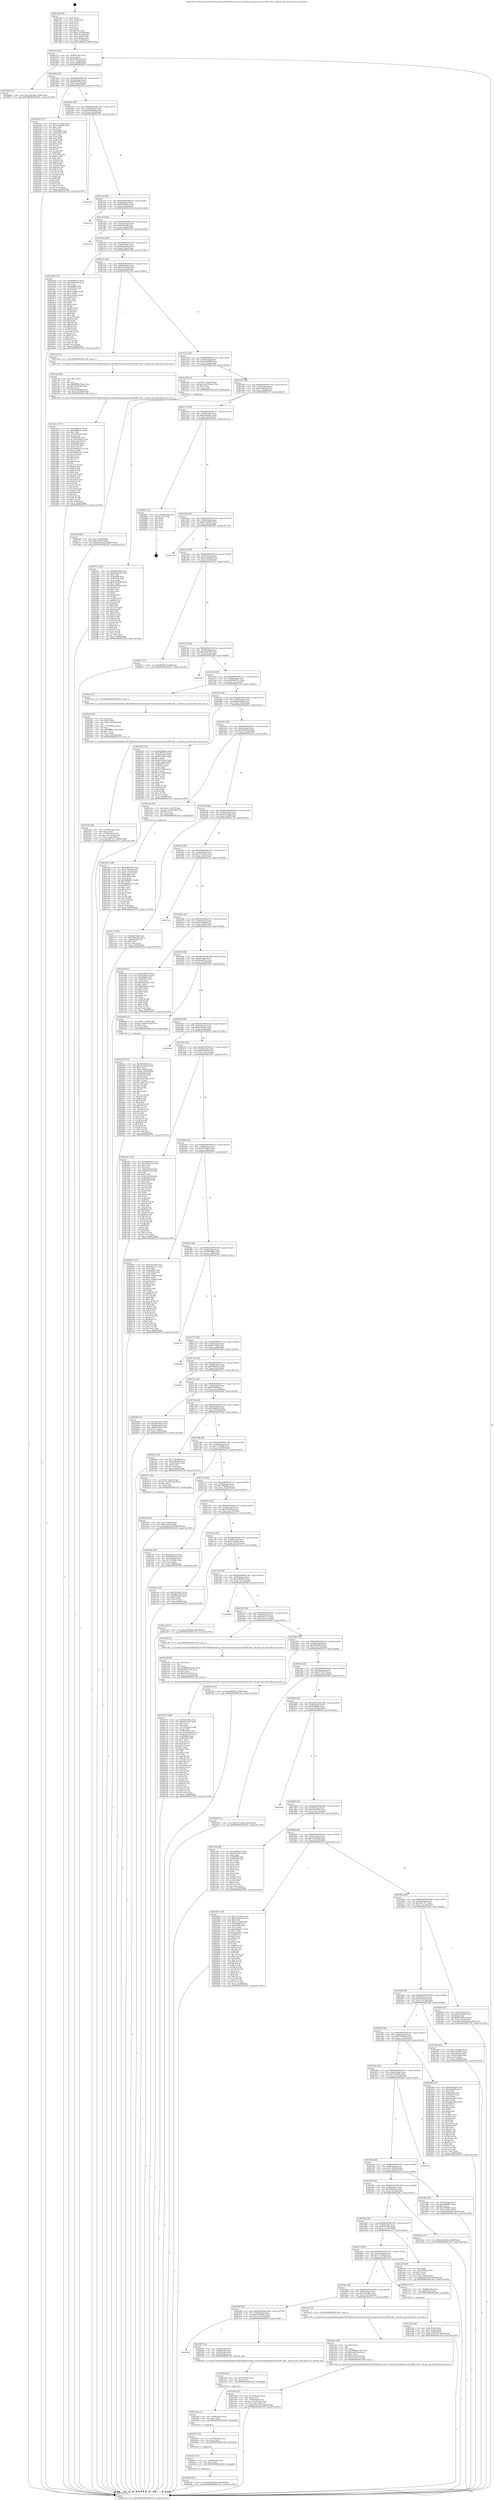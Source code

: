 digraph "0x401440" {
  label = "0x401440 (/mnt/c/Users/mathe/Desktop/tcc/POCII/binaries/extr_linuxdriversinputmisccma3000_d0x.c_decode_mg_Final-ollvm.out::main(0))"
  labelloc = "t"
  node[shape=record]

  Entry [label="",width=0.3,height=0.3,shape=circle,fillcolor=black,style=filled]
  "0x401472" [label="{
     0x401472 [32]\l
     | [instrs]\l
     &nbsp;&nbsp;0x401472 \<+6\>: mov -0x90(%rbp),%eax\l
     &nbsp;&nbsp;0x401478 \<+2\>: mov %eax,%ecx\l
     &nbsp;&nbsp;0x40147a \<+6\>: sub $0x824655a0,%ecx\l
     &nbsp;&nbsp;0x401480 \<+6\>: mov %eax,-0x94(%rbp)\l
     &nbsp;&nbsp;0x401486 \<+6\>: mov %ecx,-0x98(%rbp)\l
     &nbsp;&nbsp;0x40148c \<+6\>: je 000000000040264d \<main+0x120d\>\l
  }"]
  "0x40264d" [label="{
     0x40264d [15]\l
     | [instrs]\l
     &nbsp;&nbsp;0x40264d \<+10\>: movl $0xa24dc68c,-0x90(%rbp)\l
     &nbsp;&nbsp;0x402657 \<+5\>: jmp 00000000004027d5 \<main+0x1395\>\l
  }"]
  "0x401492" [label="{
     0x401492 [28]\l
     | [instrs]\l
     &nbsp;&nbsp;0x401492 \<+5\>: jmp 0000000000401497 \<main+0x57\>\l
     &nbsp;&nbsp;0x401497 \<+6\>: mov -0x94(%rbp),%eax\l
     &nbsp;&nbsp;0x40149d \<+5\>: sub $0x8367d3ee,%eax\l
     &nbsp;&nbsp;0x4014a2 \<+6\>: mov %eax,-0x9c(%rbp)\l
     &nbsp;&nbsp;0x4014a8 \<+6\>: je 000000000040252a \<main+0x10ea\>\l
  }"]
  Exit [label="",width=0.3,height=0.3,shape=circle,fillcolor=black,style=filled,peripheries=2]
  "0x40252a" [label="{
     0x40252a [137]\l
     | [instrs]\l
     &nbsp;&nbsp;0x40252a \<+5\>: mov $0xc7e135bc,%eax\l
     &nbsp;&nbsp;0x40252f \<+5\>: mov $0x3c4d59d4,%ecx\l
     &nbsp;&nbsp;0x402534 \<+2\>: mov $0x1,%dl\l
     &nbsp;&nbsp;0x402536 \<+2\>: xor %esi,%esi\l
     &nbsp;&nbsp;0x402538 \<+7\>: mov 0x405068,%edi\l
     &nbsp;&nbsp;0x40253f \<+8\>: mov 0x405054,%r8d\l
     &nbsp;&nbsp;0x402547 \<+3\>: sub $0x1,%esi\l
     &nbsp;&nbsp;0x40254a \<+3\>: mov %edi,%r9d\l
     &nbsp;&nbsp;0x40254d \<+3\>: add %esi,%r9d\l
     &nbsp;&nbsp;0x402550 \<+4\>: imul %r9d,%edi\l
     &nbsp;&nbsp;0x402554 \<+3\>: and $0x1,%edi\l
     &nbsp;&nbsp;0x402557 \<+3\>: cmp $0x0,%edi\l
     &nbsp;&nbsp;0x40255a \<+4\>: sete %r10b\l
     &nbsp;&nbsp;0x40255e \<+4\>: cmp $0xa,%r8d\l
     &nbsp;&nbsp;0x402562 \<+4\>: setl %r11b\l
     &nbsp;&nbsp;0x402566 \<+3\>: mov %r10b,%bl\l
     &nbsp;&nbsp;0x402569 \<+3\>: xor $0xff,%bl\l
     &nbsp;&nbsp;0x40256c \<+3\>: mov %r11b,%r14b\l
     &nbsp;&nbsp;0x40256f \<+4\>: xor $0xff,%r14b\l
     &nbsp;&nbsp;0x402573 \<+3\>: xor $0x1,%dl\l
     &nbsp;&nbsp;0x402576 \<+3\>: mov %bl,%r15b\l
     &nbsp;&nbsp;0x402579 \<+4\>: and $0xff,%r15b\l
     &nbsp;&nbsp;0x40257d \<+3\>: and %dl,%r10b\l
     &nbsp;&nbsp;0x402580 \<+3\>: mov %r14b,%r12b\l
     &nbsp;&nbsp;0x402583 \<+4\>: and $0xff,%r12b\l
     &nbsp;&nbsp;0x402587 \<+3\>: and %dl,%r11b\l
     &nbsp;&nbsp;0x40258a \<+3\>: or %r10b,%r15b\l
     &nbsp;&nbsp;0x40258d \<+3\>: or %r11b,%r12b\l
     &nbsp;&nbsp;0x402590 \<+3\>: xor %r12b,%r15b\l
     &nbsp;&nbsp;0x402593 \<+3\>: or %r14b,%bl\l
     &nbsp;&nbsp;0x402596 \<+3\>: xor $0xff,%bl\l
     &nbsp;&nbsp;0x402599 \<+3\>: or $0x1,%dl\l
     &nbsp;&nbsp;0x40259c \<+2\>: and %dl,%bl\l
     &nbsp;&nbsp;0x40259e \<+3\>: or %bl,%r15b\l
     &nbsp;&nbsp;0x4025a1 \<+4\>: test $0x1,%r15b\l
     &nbsp;&nbsp;0x4025a5 \<+3\>: cmovne %ecx,%eax\l
     &nbsp;&nbsp;0x4025a8 \<+6\>: mov %eax,-0x90(%rbp)\l
     &nbsp;&nbsp;0x4025ae \<+5\>: jmp 00000000004027d5 \<main+0x1395\>\l
  }"]
  "0x4014ae" [label="{
     0x4014ae [28]\l
     | [instrs]\l
     &nbsp;&nbsp;0x4014ae \<+5\>: jmp 00000000004014b3 \<main+0x73\>\l
     &nbsp;&nbsp;0x4014b3 \<+6\>: mov -0x94(%rbp),%eax\l
     &nbsp;&nbsp;0x4014b9 \<+5\>: sub $0x883846e8,%eax\l
     &nbsp;&nbsp;0x4014be \<+6\>: mov %eax,-0xa0(%rbp)\l
     &nbsp;&nbsp;0x4014c4 \<+6\>: je 000000000040278e \<main+0x134e\>\l
  }"]
  "0x4023d2" [label="{
     0x4023d2 [15]\l
     | [instrs]\l
     &nbsp;&nbsp;0x4023d2 \<+10\>: movl $0x8367d3ee,-0x90(%rbp)\l
     &nbsp;&nbsp;0x4023dc \<+5\>: jmp 00000000004027d5 \<main+0x1395\>\l
  }"]
  "0x40278e" [label="{
     0x40278e\l
  }", style=dashed]
  "0x4014ca" [label="{
     0x4014ca [28]\l
     | [instrs]\l
     &nbsp;&nbsp;0x4014ca \<+5\>: jmp 00000000004014cf \<main+0x8f\>\l
     &nbsp;&nbsp;0x4014cf \<+6\>: mov -0x94(%rbp),%eax\l
     &nbsp;&nbsp;0x4014d5 \<+5\>: sub $0x8b5fda3e,%eax\l
     &nbsp;&nbsp;0x4014da \<+6\>: mov %eax,-0xa4(%rbp)\l
     &nbsp;&nbsp;0x4014e0 \<+6\>: je 000000000040251b \<main+0x10db\>\l
  }"]
  "0x4023c3" [label="{
     0x4023c3 [15]\l
     | [instrs]\l
     &nbsp;&nbsp;0x4023c3 \<+7\>: mov -0x88(%rbp),%rcx\l
     &nbsp;&nbsp;0x4023ca \<+3\>: mov %rcx,%rdi\l
     &nbsp;&nbsp;0x4023cd \<+5\>: call 0000000000401030 \<free@plt\>\l
     | [calls]\l
     &nbsp;&nbsp;0x401030 \{1\} (unknown)\l
  }"]
  "0x40251b" [label="{
     0x40251b\l
  }", style=dashed]
  "0x4014e6" [label="{
     0x4014e6 [28]\l
     | [instrs]\l
     &nbsp;&nbsp;0x4014e6 \<+5\>: jmp 00000000004014eb \<main+0xab\>\l
     &nbsp;&nbsp;0x4014eb \<+6\>: mov -0x94(%rbp),%eax\l
     &nbsp;&nbsp;0x4014f1 \<+5\>: sub $0x8d35cefb,%eax\l
     &nbsp;&nbsp;0x4014f6 \<+6\>: mov %eax,-0xa8(%rbp)\l
     &nbsp;&nbsp;0x4014fc \<+6\>: je 0000000000402738 \<main+0x12f8\>\l
  }"]
  "0x4023b7" [label="{
     0x4023b7 [12]\l
     | [instrs]\l
     &nbsp;&nbsp;0x4023b7 \<+4\>: mov -0x78(%rbp),%rcx\l
     &nbsp;&nbsp;0x4023bb \<+3\>: mov %rcx,%rdi\l
     &nbsp;&nbsp;0x4023be \<+5\>: call 0000000000401030 \<free@plt\>\l
     | [calls]\l
     &nbsp;&nbsp;0x401030 \{1\} (unknown)\l
  }"]
  "0x402738" [label="{
     0x402738\l
  }", style=dashed]
  "0x401502" [label="{
     0x401502 [28]\l
     | [instrs]\l
     &nbsp;&nbsp;0x401502 \<+5\>: jmp 0000000000401507 \<main+0xc7\>\l
     &nbsp;&nbsp;0x401507 \<+6\>: mov -0x94(%rbp),%eax\l
     &nbsp;&nbsp;0x40150d \<+5\>: sub $0x90e0cde8,%eax\l
     &nbsp;&nbsp;0x401512 \<+6\>: mov %eax,-0xac(%rbp)\l
     &nbsp;&nbsp;0x401518 \<+6\>: je 0000000000401b44 \<main+0x704\>\l
  }"]
  "0x4023ab" [label="{
     0x4023ab [12]\l
     | [instrs]\l
     &nbsp;&nbsp;0x4023ab \<+4\>: mov -0x68(%rbp),%rcx\l
     &nbsp;&nbsp;0x4023af \<+3\>: mov %rcx,%rdi\l
     &nbsp;&nbsp;0x4023b2 \<+5\>: call 0000000000401030 \<free@plt\>\l
     | [calls]\l
     &nbsp;&nbsp;0x401030 \{1\} (unknown)\l
  }"]
  "0x401b44" [label="{
     0x401b44 [147]\l
     | [instrs]\l
     &nbsp;&nbsp;0x401b44 \<+5\>: mov $0xf699d1b1,%eax\l
     &nbsp;&nbsp;0x401b49 \<+5\>: mov $0xdd079e5f,%ecx\l
     &nbsp;&nbsp;0x401b4e \<+2\>: mov $0x1,%dl\l
     &nbsp;&nbsp;0x401b50 \<+7\>: mov 0x405068,%esi\l
     &nbsp;&nbsp;0x401b57 \<+7\>: mov 0x405054,%edi\l
     &nbsp;&nbsp;0x401b5e \<+3\>: mov %esi,%r8d\l
     &nbsp;&nbsp;0x401b61 \<+7\>: sub $0x3ca1faa9,%r8d\l
     &nbsp;&nbsp;0x401b68 \<+4\>: sub $0x1,%r8d\l
     &nbsp;&nbsp;0x401b6c \<+7\>: add $0x3ca1faa9,%r8d\l
     &nbsp;&nbsp;0x401b73 \<+4\>: imul %r8d,%esi\l
     &nbsp;&nbsp;0x401b77 \<+3\>: and $0x1,%esi\l
     &nbsp;&nbsp;0x401b7a \<+3\>: cmp $0x0,%esi\l
     &nbsp;&nbsp;0x401b7d \<+4\>: sete %r9b\l
     &nbsp;&nbsp;0x401b81 \<+3\>: cmp $0xa,%edi\l
     &nbsp;&nbsp;0x401b84 \<+4\>: setl %r10b\l
     &nbsp;&nbsp;0x401b88 \<+3\>: mov %r9b,%r11b\l
     &nbsp;&nbsp;0x401b8b \<+4\>: xor $0xff,%r11b\l
     &nbsp;&nbsp;0x401b8f \<+3\>: mov %r10b,%bl\l
     &nbsp;&nbsp;0x401b92 \<+3\>: xor $0xff,%bl\l
     &nbsp;&nbsp;0x401b95 \<+3\>: xor $0x1,%dl\l
     &nbsp;&nbsp;0x401b98 \<+3\>: mov %r11b,%r14b\l
     &nbsp;&nbsp;0x401b9b \<+4\>: and $0xff,%r14b\l
     &nbsp;&nbsp;0x401b9f \<+3\>: and %dl,%r9b\l
     &nbsp;&nbsp;0x401ba2 \<+3\>: mov %bl,%r15b\l
     &nbsp;&nbsp;0x401ba5 \<+4\>: and $0xff,%r15b\l
     &nbsp;&nbsp;0x401ba9 \<+3\>: and %dl,%r10b\l
     &nbsp;&nbsp;0x401bac \<+3\>: or %r9b,%r14b\l
     &nbsp;&nbsp;0x401baf \<+3\>: or %r10b,%r15b\l
     &nbsp;&nbsp;0x401bb2 \<+3\>: xor %r15b,%r14b\l
     &nbsp;&nbsp;0x401bb5 \<+3\>: or %bl,%r11b\l
     &nbsp;&nbsp;0x401bb8 \<+4\>: xor $0xff,%r11b\l
     &nbsp;&nbsp;0x401bbc \<+3\>: or $0x1,%dl\l
     &nbsp;&nbsp;0x401bbf \<+3\>: and %dl,%r11b\l
     &nbsp;&nbsp;0x401bc2 \<+3\>: or %r11b,%r14b\l
     &nbsp;&nbsp;0x401bc5 \<+4\>: test $0x1,%r14b\l
     &nbsp;&nbsp;0x401bc9 \<+3\>: cmovne %ecx,%eax\l
     &nbsp;&nbsp;0x401bcc \<+6\>: mov %eax,-0x90(%rbp)\l
     &nbsp;&nbsp;0x401bd2 \<+5\>: jmp 00000000004027d5 \<main+0x1395\>\l
  }"]
  "0x40151e" [label="{
     0x40151e [28]\l
     | [instrs]\l
     &nbsp;&nbsp;0x40151e \<+5\>: jmp 0000000000401523 \<main+0xe3\>\l
     &nbsp;&nbsp;0x401523 \<+6\>: mov -0x94(%rbp),%eax\l
     &nbsp;&nbsp;0x401529 \<+5\>: sub $0x93d274c0,%eax\l
     &nbsp;&nbsp;0x40152e \<+6\>: mov %eax,-0xb0(%rbp)\l
     &nbsp;&nbsp;0x401534 \<+6\>: je 0000000000401ce6 \<main+0x8a6\>\l
  }"]
  "0x40239f" [label="{
     0x40239f [12]\l
     | [instrs]\l
     &nbsp;&nbsp;0x40239f \<+4\>: mov -0x58(%rbp),%rcx\l
     &nbsp;&nbsp;0x4023a3 \<+3\>: mov %rcx,%rdi\l
     &nbsp;&nbsp;0x4023a6 \<+5\>: call 0000000000401030 \<free@plt\>\l
     | [calls]\l
     &nbsp;&nbsp;0x401030 \{1\} (unknown)\l
  }"]
  "0x401ce6" [label="{
     0x401ce6 [5]\l
     | [instrs]\l
     &nbsp;&nbsp;0x401ce6 \<+5\>: call 0000000000401160 \<next_i\>\l
     | [calls]\l
     &nbsp;&nbsp;0x401160 \{1\} (/mnt/c/Users/mathe/Desktop/tcc/POCII/binaries/extr_linuxdriversinputmisccma3000_d0x.c_decode_mg_Final-ollvm.out::next_i)\l
  }"]
  "0x40153a" [label="{
     0x40153a [28]\l
     | [instrs]\l
     &nbsp;&nbsp;0x40153a \<+5\>: jmp 000000000040153f \<main+0xff\>\l
     &nbsp;&nbsp;0x40153f \<+6\>: mov -0x94(%rbp),%eax\l
     &nbsp;&nbsp;0x401545 \<+5\>: sub $0x9d4205f9,%eax\l
     &nbsp;&nbsp;0x40154a \<+6\>: mov %eax,-0xb4(%rbp)\l
     &nbsp;&nbsp;0x401550 \<+6\>: je 0000000000401a58 \<main+0x618\>\l
  }"]
  "0x4019d2" [label="{
     0x4019d2\l
  }", style=dashed]
  "0x401a58" [label="{
     0x401a58 [23]\l
     | [instrs]\l
     &nbsp;&nbsp;0x401a58 \<+7\>: movl $0x1,-0x50(%rbp)\l
     &nbsp;&nbsp;0x401a5f \<+4\>: movslq -0x50(%rbp),%rax\l
     &nbsp;&nbsp;0x401a63 \<+4\>: shl $0x2,%rax\l
     &nbsp;&nbsp;0x401a67 \<+3\>: mov %rax,%rdi\l
     &nbsp;&nbsp;0x401a6a \<+5\>: call 0000000000401050 \<malloc@plt\>\l
     | [calls]\l
     &nbsp;&nbsp;0x401050 \{1\} (unknown)\l
  }"]
  "0x401556" [label="{
     0x401556 [28]\l
     | [instrs]\l
     &nbsp;&nbsp;0x401556 \<+5\>: jmp 000000000040155b \<main+0x11b\>\l
     &nbsp;&nbsp;0x40155b \<+6\>: mov -0x94(%rbp),%eax\l
     &nbsp;&nbsp;0x401561 \<+5\>: sub $0xa03d61cf,%eax\l
     &nbsp;&nbsp;0x401566 \<+6\>: mov %eax,-0xb8(%rbp)\l
     &nbsp;&nbsp;0x40156c \<+6\>: je 0000000000401f71 \<main+0xb31\>\l
  }"]
  "0x402387" [label="{
     0x402387 [24]\l
     | [instrs]\l
     &nbsp;&nbsp;0x402387 \<+4\>: mov -0x58(%rbp),%rdi\l
     &nbsp;&nbsp;0x40238b \<+4\>: mov -0x68(%rbp),%rsi\l
     &nbsp;&nbsp;0x40238f \<+4\>: mov -0x78(%rbp),%rdx\l
     &nbsp;&nbsp;0x402393 \<+7\>: mov -0x88(%rbp),%rcx\l
     &nbsp;&nbsp;0x40239a \<+5\>: call 00000000004013f0 \<decode_mg\>\l
     | [calls]\l
     &nbsp;&nbsp;0x4013f0 \{1\} (/mnt/c/Users/mathe/Desktop/tcc/POCII/binaries/extr_linuxdriversinputmisccma3000_d0x.c_decode_mg_Final-ollvm.out::decode_mg)\l
  }"]
  "0x401f71" [label="{
     0x401f71 [147]\l
     | [instrs]\l
     &nbsp;&nbsp;0x401f71 \<+5\>: mov $0xf0634f64,%eax\l
     &nbsp;&nbsp;0x401f76 \<+5\>: mov $0xd9be416a,%ecx\l
     &nbsp;&nbsp;0x401f7b \<+2\>: mov $0x1,%dl\l
     &nbsp;&nbsp;0x401f7d \<+7\>: mov 0x405068,%esi\l
     &nbsp;&nbsp;0x401f84 \<+7\>: mov 0x405054,%edi\l
     &nbsp;&nbsp;0x401f8b \<+3\>: mov %esi,%r8d\l
     &nbsp;&nbsp;0x401f8e \<+7\>: add $0x9161908f,%r8d\l
     &nbsp;&nbsp;0x401f95 \<+4\>: sub $0x1,%r8d\l
     &nbsp;&nbsp;0x401f99 \<+7\>: sub $0x9161908f,%r8d\l
     &nbsp;&nbsp;0x401fa0 \<+4\>: imul %r8d,%esi\l
     &nbsp;&nbsp;0x401fa4 \<+3\>: and $0x1,%esi\l
     &nbsp;&nbsp;0x401fa7 \<+3\>: cmp $0x0,%esi\l
     &nbsp;&nbsp;0x401faa \<+4\>: sete %r9b\l
     &nbsp;&nbsp;0x401fae \<+3\>: cmp $0xa,%edi\l
     &nbsp;&nbsp;0x401fb1 \<+4\>: setl %r10b\l
     &nbsp;&nbsp;0x401fb5 \<+3\>: mov %r9b,%r11b\l
     &nbsp;&nbsp;0x401fb8 \<+4\>: xor $0xff,%r11b\l
     &nbsp;&nbsp;0x401fbc \<+3\>: mov %r10b,%bl\l
     &nbsp;&nbsp;0x401fbf \<+3\>: xor $0xff,%bl\l
     &nbsp;&nbsp;0x401fc2 \<+3\>: xor $0x0,%dl\l
     &nbsp;&nbsp;0x401fc5 \<+3\>: mov %r11b,%r14b\l
     &nbsp;&nbsp;0x401fc8 \<+4\>: and $0x0,%r14b\l
     &nbsp;&nbsp;0x401fcc \<+3\>: and %dl,%r9b\l
     &nbsp;&nbsp;0x401fcf \<+3\>: mov %bl,%r15b\l
     &nbsp;&nbsp;0x401fd2 \<+4\>: and $0x0,%r15b\l
     &nbsp;&nbsp;0x401fd6 \<+3\>: and %dl,%r10b\l
     &nbsp;&nbsp;0x401fd9 \<+3\>: or %r9b,%r14b\l
     &nbsp;&nbsp;0x401fdc \<+3\>: or %r10b,%r15b\l
     &nbsp;&nbsp;0x401fdf \<+3\>: xor %r15b,%r14b\l
     &nbsp;&nbsp;0x401fe2 \<+3\>: or %bl,%r11b\l
     &nbsp;&nbsp;0x401fe5 \<+4\>: xor $0xff,%r11b\l
     &nbsp;&nbsp;0x401fe9 \<+3\>: or $0x0,%dl\l
     &nbsp;&nbsp;0x401fec \<+3\>: and %dl,%r11b\l
     &nbsp;&nbsp;0x401fef \<+3\>: or %r11b,%r14b\l
     &nbsp;&nbsp;0x401ff2 \<+4\>: test $0x1,%r14b\l
     &nbsp;&nbsp;0x401ff6 \<+3\>: cmovne %ecx,%eax\l
     &nbsp;&nbsp;0x401ff9 \<+6\>: mov %eax,-0x90(%rbp)\l
     &nbsp;&nbsp;0x401fff \<+5\>: jmp 00000000004027d5 \<main+0x1395\>\l
  }"]
  "0x401572" [label="{
     0x401572 [28]\l
     | [instrs]\l
     &nbsp;&nbsp;0x401572 \<+5\>: jmp 0000000000401577 \<main+0x137\>\l
     &nbsp;&nbsp;0x401577 \<+6\>: mov -0x94(%rbp),%eax\l
     &nbsp;&nbsp;0x40157d \<+5\>: sub $0xa24dc68c,%eax\l
     &nbsp;&nbsp;0x401582 \<+6\>: mov %eax,-0xbc(%rbp)\l
     &nbsp;&nbsp;0x401588 \<+6\>: je 000000000040265c \<main+0x121c\>\l
  }"]
  "0x4021b7" [label="{
     0x4021b7 [169]\l
     | [instrs]\l
     &nbsp;&nbsp;0x4021b7 \<+5\>: mov $0x8d35cefb,%ecx\l
     &nbsp;&nbsp;0x4021bc \<+5\>: mov $0x2f573e97,%edx\l
     &nbsp;&nbsp;0x4021c1 \<+3\>: mov $0x1,%sil\l
     &nbsp;&nbsp;0x4021c4 \<+2\>: xor %edi,%edi\l
     &nbsp;&nbsp;0x4021c6 \<+7\>: mov -0x16c(%rbp),%r8d\l
     &nbsp;&nbsp;0x4021cd \<+4\>: imul %eax,%r8d\l
     &nbsp;&nbsp;0x4021d1 \<+7\>: mov -0x88(%rbp),%r9\l
     &nbsp;&nbsp;0x4021d8 \<+7\>: movslq -0x8c(%rbp),%r10\l
     &nbsp;&nbsp;0x4021df \<+4\>: mov %r8d,(%r9,%r10,4)\l
     &nbsp;&nbsp;0x4021e3 \<+7\>: mov 0x405068,%eax\l
     &nbsp;&nbsp;0x4021ea \<+8\>: mov 0x405054,%r8d\l
     &nbsp;&nbsp;0x4021f2 \<+3\>: sub $0x1,%edi\l
     &nbsp;&nbsp;0x4021f5 \<+3\>: mov %eax,%r11d\l
     &nbsp;&nbsp;0x4021f8 \<+3\>: add %edi,%r11d\l
     &nbsp;&nbsp;0x4021fb \<+4\>: imul %r11d,%eax\l
     &nbsp;&nbsp;0x4021ff \<+3\>: and $0x1,%eax\l
     &nbsp;&nbsp;0x402202 \<+3\>: cmp $0x0,%eax\l
     &nbsp;&nbsp;0x402205 \<+3\>: sete %bl\l
     &nbsp;&nbsp;0x402208 \<+4\>: cmp $0xa,%r8d\l
     &nbsp;&nbsp;0x40220c \<+4\>: setl %r14b\l
     &nbsp;&nbsp;0x402210 \<+3\>: mov %bl,%r15b\l
     &nbsp;&nbsp;0x402213 \<+4\>: xor $0xff,%r15b\l
     &nbsp;&nbsp;0x402217 \<+3\>: mov %r14b,%r12b\l
     &nbsp;&nbsp;0x40221a \<+4\>: xor $0xff,%r12b\l
     &nbsp;&nbsp;0x40221e \<+4\>: xor $0x1,%sil\l
     &nbsp;&nbsp;0x402222 \<+3\>: mov %r15b,%r13b\l
     &nbsp;&nbsp;0x402225 \<+4\>: and $0xff,%r13b\l
     &nbsp;&nbsp;0x402229 \<+3\>: and %sil,%bl\l
     &nbsp;&nbsp;0x40222c \<+3\>: mov %r12b,%al\l
     &nbsp;&nbsp;0x40222f \<+2\>: and $0xff,%al\l
     &nbsp;&nbsp;0x402231 \<+3\>: and %sil,%r14b\l
     &nbsp;&nbsp;0x402234 \<+3\>: or %bl,%r13b\l
     &nbsp;&nbsp;0x402237 \<+3\>: or %r14b,%al\l
     &nbsp;&nbsp;0x40223a \<+3\>: xor %al,%r13b\l
     &nbsp;&nbsp;0x40223d \<+3\>: or %r12b,%r15b\l
     &nbsp;&nbsp;0x402240 \<+4\>: xor $0xff,%r15b\l
     &nbsp;&nbsp;0x402244 \<+4\>: or $0x1,%sil\l
     &nbsp;&nbsp;0x402248 \<+3\>: and %sil,%r15b\l
     &nbsp;&nbsp;0x40224b \<+3\>: or %r15b,%r13b\l
     &nbsp;&nbsp;0x40224e \<+4\>: test $0x1,%r13b\l
     &nbsp;&nbsp;0x402252 \<+3\>: cmovne %edx,%ecx\l
     &nbsp;&nbsp;0x402255 \<+6\>: mov %ecx,-0x90(%rbp)\l
     &nbsp;&nbsp;0x40225b \<+5\>: jmp 00000000004027d5 \<main+0x1395\>\l
  }"]
  "0x40265c" [label="{
     0x40265c [21]\l
     | [instrs]\l
     &nbsp;&nbsp;0x40265c \<+3\>: mov -0x38(%rbp),%eax\l
     &nbsp;&nbsp;0x40265f \<+7\>: add $0x158,%rsp\l
     &nbsp;&nbsp;0x402666 \<+1\>: pop %rbx\l
     &nbsp;&nbsp;0x402667 \<+2\>: pop %r12\l
     &nbsp;&nbsp;0x402669 \<+2\>: pop %r13\l
     &nbsp;&nbsp;0x40266b \<+2\>: pop %r14\l
     &nbsp;&nbsp;0x40266d \<+2\>: pop %r15\l
     &nbsp;&nbsp;0x40266f \<+1\>: pop %rbp\l
     &nbsp;&nbsp;0x402670 \<+1\>: ret\l
  }"]
  "0x40158e" [label="{
     0x40158e [28]\l
     | [instrs]\l
     &nbsp;&nbsp;0x40158e \<+5\>: jmp 0000000000401593 \<main+0x153\>\l
     &nbsp;&nbsp;0x401593 \<+6\>: mov -0x94(%rbp),%eax\l
     &nbsp;&nbsp;0x401599 \<+5\>: sub $0xa6a24670,%eax\l
     &nbsp;&nbsp;0x40159e \<+6\>: mov %eax,-0xc0(%rbp)\l
     &nbsp;&nbsp;0x4015a4 \<+6\>: je 00000000004027b0 \<main+0x1370\>\l
  }"]
  "0x40218f" [label="{
     0x40218f [40]\l
     | [instrs]\l
     &nbsp;&nbsp;0x40218f \<+5\>: mov $0x2,%ecx\l
     &nbsp;&nbsp;0x402194 \<+1\>: cltd\l
     &nbsp;&nbsp;0x402195 \<+2\>: idiv %ecx\l
     &nbsp;&nbsp;0x402197 \<+6\>: imul $0xfffffffe,%edx,%ecx\l
     &nbsp;&nbsp;0x40219d \<+6\>: add $0xdf5a716d,%ecx\l
     &nbsp;&nbsp;0x4021a3 \<+3\>: add $0x1,%ecx\l
     &nbsp;&nbsp;0x4021a6 \<+6\>: sub $0xdf5a716d,%ecx\l
     &nbsp;&nbsp;0x4021ac \<+6\>: mov %ecx,-0x16c(%rbp)\l
     &nbsp;&nbsp;0x4021b2 \<+5\>: call 0000000000401160 \<next_i\>\l
     | [calls]\l
     &nbsp;&nbsp;0x401160 \{1\} (/mnt/c/Users/mathe/Desktop/tcc/POCII/binaries/extr_linuxdriversinputmisccma3000_d0x.c_decode_mg_Final-ollvm.out::next_i)\l
  }"]
  "0x4027b0" [label="{
     0x4027b0\l
  }", style=dashed]
  "0x4015aa" [label="{
     0x4015aa [28]\l
     | [instrs]\l
     &nbsp;&nbsp;0x4015aa \<+5\>: jmp 00000000004015af \<main+0x16f\>\l
     &nbsp;&nbsp;0x4015af \<+6\>: mov -0x94(%rbp),%eax\l
     &nbsp;&nbsp;0x4015b5 \<+5\>: sub $0xaac5bab9,%eax\l
     &nbsp;&nbsp;0x4015ba \<+6\>: mov %eax,-0xc4(%rbp)\l
     &nbsp;&nbsp;0x4015c0 \<+6\>: je 00000000004020c7 \<main+0xc87\>\l
  }"]
  "0x40201b" [label="{
     0x40201b [172]\l
     | [instrs]\l
     &nbsp;&nbsp;0x40201b \<+5\>: mov $0xf0634f64,%ecx\l
     &nbsp;&nbsp;0x402020 \<+5\>: mov $0xaac5bab9,%edx\l
     &nbsp;&nbsp;0x402025 \<+3\>: mov $0x1,%sil\l
     &nbsp;&nbsp;0x402028 \<+7\>: mov %rax,-0x88(%rbp)\l
     &nbsp;&nbsp;0x40202f \<+10\>: movl $0x0,-0x8c(%rbp)\l
     &nbsp;&nbsp;0x402039 \<+8\>: mov 0x405068,%r8d\l
     &nbsp;&nbsp;0x402041 \<+8\>: mov 0x405054,%r9d\l
     &nbsp;&nbsp;0x402049 \<+3\>: mov %r8d,%r10d\l
     &nbsp;&nbsp;0x40204c \<+7\>: sub $0x1524f736,%r10d\l
     &nbsp;&nbsp;0x402053 \<+4\>: sub $0x1,%r10d\l
     &nbsp;&nbsp;0x402057 \<+7\>: add $0x1524f736,%r10d\l
     &nbsp;&nbsp;0x40205e \<+4\>: imul %r10d,%r8d\l
     &nbsp;&nbsp;0x402062 \<+4\>: and $0x1,%r8d\l
     &nbsp;&nbsp;0x402066 \<+4\>: cmp $0x0,%r8d\l
     &nbsp;&nbsp;0x40206a \<+4\>: sete %r11b\l
     &nbsp;&nbsp;0x40206e \<+4\>: cmp $0xa,%r9d\l
     &nbsp;&nbsp;0x402072 \<+3\>: setl %bl\l
     &nbsp;&nbsp;0x402075 \<+3\>: mov %r11b,%r14b\l
     &nbsp;&nbsp;0x402078 \<+4\>: xor $0xff,%r14b\l
     &nbsp;&nbsp;0x40207c \<+3\>: mov %bl,%r15b\l
     &nbsp;&nbsp;0x40207f \<+4\>: xor $0xff,%r15b\l
     &nbsp;&nbsp;0x402083 \<+4\>: xor $0x0,%sil\l
     &nbsp;&nbsp;0x402087 \<+3\>: mov %r14b,%r12b\l
     &nbsp;&nbsp;0x40208a \<+4\>: and $0x0,%r12b\l
     &nbsp;&nbsp;0x40208e \<+3\>: and %sil,%r11b\l
     &nbsp;&nbsp;0x402091 \<+3\>: mov %r15b,%r13b\l
     &nbsp;&nbsp;0x402094 \<+4\>: and $0x0,%r13b\l
     &nbsp;&nbsp;0x402098 \<+3\>: and %sil,%bl\l
     &nbsp;&nbsp;0x40209b \<+3\>: or %r11b,%r12b\l
     &nbsp;&nbsp;0x40209e \<+3\>: or %bl,%r13b\l
     &nbsp;&nbsp;0x4020a1 \<+3\>: xor %r13b,%r12b\l
     &nbsp;&nbsp;0x4020a4 \<+3\>: or %r15b,%r14b\l
     &nbsp;&nbsp;0x4020a7 \<+4\>: xor $0xff,%r14b\l
     &nbsp;&nbsp;0x4020ab \<+4\>: or $0x0,%sil\l
     &nbsp;&nbsp;0x4020af \<+3\>: and %sil,%r14b\l
     &nbsp;&nbsp;0x4020b2 \<+3\>: or %r14b,%r12b\l
     &nbsp;&nbsp;0x4020b5 \<+4\>: test $0x1,%r12b\l
     &nbsp;&nbsp;0x4020b9 \<+3\>: cmovne %edx,%ecx\l
     &nbsp;&nbsp;0x4020bc \<+6\>: mov %ecx,-0x90(%rbp)\l
     &nbsp;&nbsp;0x4020c2 \<+5\>: jmp 00000000004027d5 \<main+0x1395\>\l
  }"]
  "0x4020c7" [label="{
     0x4020c7 [15]\l
     | [instrs]\l
     &nbsp;&nbsp;0x4020c7 \<+10\>: movl $0x90f598,-0x90(%rbp)\l
     &nbsp;&nbsp;0x4020d1 \<+5\>: jmp 00000000004027d5 \<main+0x1395\>\l
  }"]
  "0x4015c6" [label="{
     0x4015c6 [28]\l
     | [instrs]\l
     &nbsp;&nbsp;0x4015c6 \<+5\>: jmp 00000000004015cb \<main+0x18b\>\l
     &nbsp;&nbsp;0x4015cb \<+6\>: mov -0x94(%rbp),%eax\l
     &nbsp;&nbsp;0x4015d1 \<+5\>: sub $0xad8f1397,%eax\l
     &nbsp;&nbsp;0x4015d6 \<+6\>: mov %eax,-0xc8(%rbp)\l
     &nbsp;&nbsp;0x4015dc \<+6\>: je 00000000004023f0 \<main+0xfb0\>\l
  }"]
  "0x401f2b" [label="{
     0x401f2b [36]\l
     | [instrs]\l
     &nbsp;&nbsp;0x401f2b \<+6\>: mov -0x168(%rbp),%ecx\l
     &nbsp;&nbsp;0x401f31 \<+3\>: imul %eax,%ecx\l
     &nbsp;&nbsp;0x401f34 \<+4\>: mov -0x78(%rbp),%rdi\l
     &nbsp;&nbsp;0x401f38 \<+4\>: movslq -0x7c(%rbp),%r8\l
     &nbsp;&nbsp;0x401f3c \<+4\>: mov %ecx,(%rdi,%r8,4)\l
     &nbsp;&nbsp;0x401f40 \<+10\>: movl $0x3d87cfc7,-0x90(%rbp)\l
     &nbsp;&nbsp;0x401f4a \<+5\>: jmp 00000000004027d5 \<main+0x1395\>\l
  }"]
  "0x4023f0" [label="{
     0x4023f0\l
  }", style=dashed]
  "0x4015e2" [label="{
     0x4015e2 [28]\l
     | [instrs]\l
     &nbsp;&nbsp;0x4015e2 \<+5\>: jmp 00000000004015e7 \<main+0x1a7\>\l
     &nbsp;&nbsp;0x4015e7 \<+6\>: mov -0x94(%rbp),%eax\l
     &nbsp;&nbsp;0x4015ed \<+5\>: sub $0xb80e8514,%eax\l
     &nbsp;&nbsp;0x4015f2 \<+6\>: mov %eax,-0xcc(%rbp)\l
     &nbsp;&nbsp;0x4015f8 \<+6\>: je 0000000000401efa \<main+0xaba\>\l
  }"]
  "0x401eff" [label="{
     0x401eff [44]\l
     | [instrs]\l
     &nbsp;&nbsp;0x401eff \<+2\>: xor %ecx,%ecx\l
     &nbsp;&nbsp;0x401f01 \<+5\>: mov $0x2,%edx\l
     &nbsp;&nbsp;0x401f06 \<+6\>: mov %edx,-0x164(%rbp)\l
     &nbsp;&nbsp;0x401f0c \<+1\>: cltd\l
     &nbsp;&nbsp;0x401f0d \<+6\>: mov -0x164(%rbp),%esi\l
     &nbsp;&nbsp;0x401f13 \<+2\>: idiv %esi\l
     &nbsp;&nbsp;0x401f15 \<+6\>: imul $0xfffffffe,%edx,%edx\l
     &nbsp;&nbsp;0x401f1b \<+3\>: sub $0x1,%ecx\l
     &nbsp;&nbsp;0x401f1e \<+2\>: sub %ecx,%edx\l
     &nbsp;&nbsp;0x401f20 \<+6\>: mov %edx,-0x168(%rbp)\l
     &nbsp;&nbsp;0x401f26 \<+5\>: call 0000000000401160 \<next_i\>\l
     | [calls]\l
     &nbsp;&nbsp;0x401160 \{1\} (/mnt/c/Users/mathe/Desktop/tcc/POCII/binaries/extr_linuxdriversinputmisccma3000_d0x.c_decode_mg_Final-ollvm.out::next_i)\l
  }"]
  "0x401efa" [label="{
     0x401efa [5]\l
     | [instrs]\l
     &nbsp;&nbsp;0x401efa \<+5\>: call 0000000000401160 \<next_i\>\l
     | [calls]\l
     &nbsp;&nbsp;0x401160 \{1\} (/mnt/c/Users/mathe/Desktop/tcc/POCII/binaries/extr_linuxdriversinputmisccma3000_d0x.c_decode_mg_Final-ollvm.out::next_i)\l
  }"]
  "0x4015fe" [label="{
     0x4015fe [28]\l
     | [instrs]\l
     &nbsp;&nbsp;0x4015fe \<+5\>: jmp 0000000000401603 \<main+0x1c3\>\l
     &nbsp;&nbsp;0x401603 \<+6\>: mov -0x94(%rbp),%eax\l
     &nbsp;&nbsp;0x401609 \<+5\>: sub $0xbafaf966,%eax\l
     &nbsp;&nbsp;0x40160e \<+6\>: mov %eax,-0xd0(%rbp)\l
     &nbsp;&nbsp;0x401614 \<+6\>: je 0000000000402302 \<main+0xec2\>\l
  }"]
  "0x401e61" [label="{
     0x401e61 [108]\l
     | [instrs]\l
     &nbsp;&nbsp;0x401e61 \<+5\>: mov $0xda058c5b,%ecx\l
     &nbsp;&nbsp;0x401e66 \<+5\>: mov $0x21f2dca8,%edx\l
     &nbsp;&nbsp;0x401e6b \<+4\>: mov %rax,-0x78(%rbp)\l
     &nbsp;&nbsp;0x401e6f \<+7\>: movl $0x0,-0x7c(%rbp)\l
     &nbsp;&nbsp;0x401e76 \<+7\>: mov 0x405068,%esi\l
     &nbsp;&nbsp;0x401e7d \<+8\>: mov 0x405054,%r8d\l
     &nbsp;&nbsp;0x401e85 \<+3\>: mov %esi,%r9d\l
     &nbsp;&nbsp;0x401e88 \<+7\>: add $0xdbbbb347,%r9d\l
     &nbsp;&nbsp;0x401e8f \<+4\>: sub $0x1,%r9d\l
     &nbsp;&nbsp;0x401e93 \<+7\>: sub $0xdbbbb347,%r9d\l
     &nbsp;&nbsp;0x401e9a \<+4\>: imul %r9d,%esi\l
     &nbsp;&nbsp;0x401e9e \<+3\>: and $0x1,%esi\l
     &nbsp;&nbsp;0x401ea1 \<+3\>: cmp $0x0,%esi\l
     &nbsp;&nbsp;0x401ea4 \<+4\>: sete %r10b\l
     &nbsp;&nbsp;0x401ea8 \<+4\>: cmp $0xa,%r8d\l
     &nbsp;&nbsp;0x401eac \<+4\>: setl %r11b\l
     &nbsp;&nbsp;0x401eb0 \<+3\>: mov %r10b,%bl\l
     &nbsp;&nbsp;0x401eb3 \<+3\>: and %r11b,%bl\l
     &nbsp;&nbsp;0x401eb6 \<+3\>: xor %r11b,%r10b\l
     &nbsp;&nbsp;0x401eb9 \<+3\>: or %r10b,%bl\l
     &nbsp;&nbsp;0x401ebc \<+3\>: test $0x1,%bl\l
     &nbsp;&nbsp;0x401ebf \<+3\>: cmovne %edx,%ecx\l
     &nbsp;&nbsp;0x401ec2 \<+6\>: mov %ecx,-0x90(%rbp)\l
     &nbsp;&nbsp;0x401ec8 \<+5\>: jmp 00000000004027d5 \<main+0x1395\>\l
  }"]
  "0x402302" [label="{
     0x402302 [118]\l
     | [instrs]\l
     &nbsp;&nbsp;0x402302 \<+5\>: mov $0x883846e8,%eax\l
     &nbsp;&nbsp;0x402307 \<+5\>: mov $0x2dbf3558,%ecx\l
     &nbsp;&nbsp;0x40230c \<+6\>: mov -0x8c(%rbp),%edx\l
     &nbsp;&nbsp;0x402312 \<+6\>: sub $0x4b10c82c,%edx\l
     &nbsp;&nbsp;0x402318 \<+3\>: add $0x1,%edx\l
     &nbsp;&nbsp;0x40231b \<+6\>: add $0x4b10c82c,%edx\l
     &nbsp;&nbsp;0x402321 \<+6\>: mov %edx,-0x8c(%rbp)\l
     &nbsp;&nbsp;0x402327 \<+7\>: mov 0x405068,%edx\l
     &nbsp;&nbsp;0x40232e \<+7\>: mov 0x405054,%esi\l
     &nbsp;&nbsp;0x402335 \<+2\>: mov %edx,%edi\l
     &nbsp;&nbsp;0x402337 \<+6\>: sub $0x7277989f,%edi\l
     &nbsp;&nbsp;0x40233d \<+3\>: sub $0x1,%edi\l
     &nbsp;&nbsp;0x402340 \<+6\>: add $0x7277989f,%edi\l
     &nbsp;&nbsp;0x402346 \<+3\>: imul %edi,%edx\l
     &nbsp;&nbsp;0x402349 \<+3\>: and $0x1,%edx\l
     &nbsp;&nbsp;0x40234c \<+3\>: cmp $0x0,%edx\l
     &nbsp;&nbsp;0x40234f \<+4\>: sete %r8b\l
     &nbsp;&nbsp;0x402353 \<+3\>: cmp $0xa,%esi\l
     &nbsp;&nbsp;0x402356 \<+4\>: setl %r9b\l
     &nbsp;&nbsp;0x40235a \<+3\>: mov %r8b,%r10b\l
     &nbsp;&nbsp;0x40235d \<+3\>: and %r9b,%r10b\l
     &nbsp;&nbsp;0x402360 \<+3\>: xor %r9b,%r8b\l
     &nbsp;&nbsp;0x402363 \<+3\>: or %r8b,%r10b\l
     &nbsp;&nbsp;0x402366 \<+4\>: test $0x1,%r10b\l
     &nbsp;&nbsp;0x40236a \<+3\>: cmovne %ecx,%eax\l
     &nbsp;&nbsp;0x40236d \<+6\>: mov %eax,-0x90(%rbp)\l
     &nbsp;&nbsp;0x402373 \<+5\>: jmp 00000000004027d5 \<main+0x1395\>\l
  }"]
  "0x40161a" [label="{
     0x40161a [28]\l
     | [instrs]\l
     &nbsp;&nbsp;0x40161a \<+5\>: jmp 000000000040161f \<main+0x1df\>\l
     &nbsp;&nbsp;0x40161f \<+6\>: mov -0x94(%rbp),%eax\l
     &nbsp;&nbsp;0x401625 \<+5\>: sub $0xbc04b1c6,%eax\l
     &nbsp;&nbsp;0x40162a \<+6\>: mov %eax,-0xd4(%rbp)\l
     &nbsp;&nbsp;0x401630 \<+6\>: je 0000000000401e4a \<main+0xa0a\>\l
  }"]
  "0x401d13" [label="{
     0x401d13 [171]\l
     | [instrs]\l
     &nbsp;&nbsp;0x401d13 \<+5\>: mov $0x228f0397,%ecx\l
     &nbsp;&nbsp;0x401d18 \<+5\>: mov $0x58f88152,%edx\l
     &nbsp;&nbsp;0x401d1d \<+3\>: mov $0x1,%sil\l
     &nbsp;&nbsp;0x401d20 \<+6\>: mov -0x160(%rbp),%edi\l
     &nbsp;&nbsp;0x401d26 \<+3\>: imul %eax,%edi\l
     &nbsp;&nbsp;0x401d29 \<+4\>: mov -0x68(%rbp),%r8\l
     &nbsp;&nbsp;0x401d2d \<+4\>: movslq -0x6c(%rbp),%r9\l
     &nbsp;&nbsp;0x401d31 \<+4\>: mov %edi,(%r8,%r9,4)\l
     &nbsp;&nbsp;0x401d35 \<+7\>: mov 0x405068,%eax\l
     &nbsp;&nbsp;0x401d3c \<+7\>: mov 0x405054,%edi\l
     &nbsp;&nbsp;0x401d43 \<+3\>: mov %eax,%r10d\l
     &nbsp;&nbsp;0x401d46 \<+7\>: add $0x4564b1b3,%r10d\l
     &nbsp;&nbsp;0x401d4d \<+4\>: sub $0x1,%r10d\l
     &nbsp;&nbsp;0x401d51 \<+7\>: sub $0x4564b1b3,%r10d\l
     &nbsp;&nbsp;0x401d58 \<+4\>: imul %r10d,%eax\l
     &nbsp;&nbsp;0x401d5c \<+3\>: and $0x1,%eax\l
     &nbsp;&nbsp;0x401d5f \<+3\>: cmp $0x0,%eax\l
     &nbsp;&nbsp;0x401d62 \<+4\>: sete %r11b\l
     &nbsp;&nbsp;0x401d66 \<+3\>: cmp $0xa,%edi\l
     &nbsp;&nbsp;0x401d69 \<+3\>: setl %bl\l
     &nbsp;&nbsp;0x401d6c \<+3\>: mov %r11b,%r14b\l
     &nbsp;&nbsp;0x401d6f \<+4\>: xor $0xff,%r14b\l
     &nbsp;&nbsp;0x401d73 \<+3\>: mov %bl,%r15b\l
     &nbsp;&nbsp;0x401d76 \<+4\>: xor $0xff,%r15b\l
     &nbsp;&nbsp;0x401d7a \<+4\>: xor $0x0,%sil\l
     &nbsp;&nbsp;0x401d7e \<+3\>: mov %r14b,%r12b\l
     &nbsp;&nbsp;0x401d81 \<+4\>: and $0x0,%r12b\l
     &nbsp;&nbsp;0x401d85 \<+3\>: and %sil,%r11b\l
     &nbsp;&nbsp;0x401d88 \<+3\>: mov %r15b,%r13b\l
     &nbsp;&nbsp;0x401d8b \<+4\>: and $0x0,%r13b\l
     &nbsp;&nbsp;0x401d8f \<+3\>: and %sil,%bl\l
     &nbsp;&nbsp;0x401d92 \<+3\>: or %r11b,%r12b\l
     &nbsp;&nbsp;0x401d95 \<+3\>: or %bl,%r13b\l
     &nbsp;&nbsp;0x401d98 \<+3\>: xor %r13b,%r12b\l
     &nbsp;&nbsp;0x401d9b \<+3\>: or %r15b,%r14b\l
     &nbsp;&nbsp;0x401d9e \<+4\>: xor $0xff,%r14b\l
     &nbsp;&nbsp;0x401da2 \<+4\>: or $0x0,%sil\l
     &nbsp;&nbsp;0x401da6 \<+3\>: and %sil,%r14b\l
     &nbsp;&nbsp;0x401da9 \<+3\>: or %r14b,%r12b\l
     &nbsp;&nbsp;0x401dac \<+4\>: test $0x1,%r12b\l
     &nbsp;&nbsp;0x401db0 \<+3\>: cmovne %edx,%ecx\l
     &nbsp;&nbsp;0x401db3 \<+6\>: mov %ecx,-0x90(%rbp)\l
     &nbsp;&nbsp;0x401db9 \<+5\>: jmp 00000000004027d5 \<main+0x1395\>\l
  }"]
  "0x401e4a" [label="{
     0x401e4a [23]\l
     | [instrs]\l
     &nbsp;&nbsp;0x401e4a \<+7\>: movl $0x1,-0x70(%rbp)\l
     &nbsp;&nbsp;0x401e51 \<+4\>: movslq -0x70(%rbp),%rax\l
     &nbsp;&nbsp;0x401e55 \<+4\>: shl $0x2,%rax\l
     &nbsp;&nbsp;0x401e59 \<+3\>: mov %rax,%rdi\l
     &nbsp;&nbsp;0x401e5c \<+5\>: call 0000000000401050 \<malloc@plt\>\l
     | [calls]\l
     &nbsp;&nbsp;0x401050 \{1\} (unknown)\l
  }"]
  "0x401636" [label="{
     0x401636 [28]\l
     | [instrs]\l
     &nbsp;&nbsp;0x401636 \<+5\>: jmp 000000000040163b \<main+0x1fb\>\l
     &nbsp;&nbsp;0x40163b \<+6\>: mov -0x94(%rbp),%eax\l
     &nbsp;&nbsp;0x401641 \<+5\>: sub $0xc6ab73eb,%eax\l
     &nbsp;&nbsp;0x401646 \<+6\>: mov %eax,-0xd8(%rbp)\l
     &nbsp;&nbsp;0x40164c \<+6\>: je 0000000000401c72 \<main+0x832\>\l
  }"]
  "0x401ceb" [label="{
     0x401ceb [40]\l
     | [instrs]\l
     &nbsp;&nbsp;0x401ceb \<+5\>: mov $0x2,%ecx\l
     &nbsp;&nbsp;0x401cf0 \<+1\>: cltd\l
     &nbsp;&nbsp;0x401cf1 \<+2\>: idiv %ecx\l
     &nbsp;&nbsp;0x401cf3 \<+6\>: imul $0xfffffffe,%edx,%ecx\l
     &nbsp;&nbsp;0x401cf9 \<+6\>: add $0x5bda5b68,%ecx\l
     &nbsp;&nbsp;0x401cff \<+3\>: add $0x1,%ecx\l
     &nbsp;&nbsp;0x401d02 \<+6\>: sub $0x5bda5b68,%ecx\l
     &nbsp;&nbsp;0x401d08 \<+6\>: mov %ecx,-0x160(%rbp)\l
     &nbsp;&nbsp;0x401d0e \<+5\>: call 0000000000401160 \<next_i\>\l
     | [calls]\l
     &nbsp;&nbsp;0x401160 \{1\} (/mnt/c/Users/mathe/Desktop/tcc/POCII/binaries/extr_linuxdriversinputmisccma3000_d0x.c_decode_mg_Final-ollvm.out::next_i)\l
  }"]
  "0x401c72" [label="{
     0x401c72 [30]\l
     | [instrs]\l
     &nbsp;&nbsp;0x401c72 \<+5\>: mov $0xd4c3fadf,%eax\l
     &nbsp;&nbsp;0x401c77 \<+5\>: mov $0x378aa1bb,%ecx\l
     &nbsp;&nbsp;0x401c7c \<+3\>: mov -0x29(%rbp),%dl\l
     &nbsp;&nbsp;0x401c7f \<+3\>: test $0x1,%dl\l
     &nbsp;&nbsp;0x401c82 \<+3\>: cmovne %ecx,%eax\l
     &nbsp;&nbsp;0x401c85 \<+6\>: mov %eax,-0x90(%rbp)\l
     &nbsp;&nbsp;0x401c8b \<+5\>: jmp 00000000004027d5 \<main+0x1395\>\l
  }"]
  "0x401652" [label="{
     0x401652 [28]\l
     | [instrs]\l
     &nbsp;&nbsp;0x401652 \<+5\>: jmp 0000000000401657 \<main+0x217\>\l
     &nbsp;&nbsp;0x401657 \<+6\>: mov -0x94(%rbp),%eax\l
     &nbsp;&nbsp;0x40165d \<+5\>: sub $0xc7e135bc,%eax\l
     &nbsp;&nbsp;0x401662 \<+6\>: mov %eax,-0xdc(%rbp)\l
     &nbsp;&nbsp;0x401668 \<+6\>: je 00000000004027c4 \<main+0x1384\>\l
  }"]
  "0x401b2a" [label="{
     0x401b2a [26]\l
     | [instrs]\l
     &nbsp;&nbsp;0x401b2a \<+4\>: mov %rax,-0x68(%rbp)\l
     &nbsp;&nbsp;0x401b2e \<+7\>: movl $0x0,-0x6c(%rbp)\l
     &nbsp;&nbsp;0x401b35 \<+10\>: movl $0x90e0cde8,-0x90(%rbp)\l
     &nbsp;&nbsp;0x401b3f \<+5\>: jmp 00000000004027d5 \<main+0x1395\>\l
  }"]
  "0x4027c4" [label="{
     0x4027c4\l
  }", style=dashed]
  "0x40166e" [label="{
     0x40166e [28]\l
     | [instrs]\l
     &nbsp;&nbsp;0x40166e \<+5\>: jmp 0000000000401673 \<main+0x233\>\l
     &nbsp;&nbsp;0x401673 \<+6\>: mov -0x94(%rbp),%eax\l
     &nbsp;&nbsp;0x401679 \<+5\>: sub $0xd4c3fadf,%eax\l
     &nbsp;&nbsp;0x40167e \<+6\>: mov %eax,-0xe0(%rbp)\l
     &nbsp;&nbsp;0x401684 \<+6\>: je 0000000000401def \<main+0x9af\>\l
  }"]
  "0x401ad4" [label="{
     0x401ad4 [35]\l
     | [instrs]\l
     &nbsp;&nbsp;0x401ad4 \<+6\>: mov -0x15c(%rbp),%ecx\l
     &nbsp;&nbsp;0x401ada \<+3\>: imul %eax,%ecx\l
     &nbsp;&nbsp;0x401add \<+4\>: mov -0x58(%rbp),%rsi\l
     &nbsp;&nbsp;0x401ae1 \<+4\>: movslq -0x5c(%rbp),%rdi\l
     &nbsp;&nbsp;0x401ae5 \<+3\>: mov %ecx,(%rsi,%rdi,4)\l
     &nbsp;&nbsp;0x401ae8 \<+10\>: movl $0x653c7a84,-0x90(%rbp)\l
     &nbsp;&nbsp;0x401af2 \<+5\>: jmp 00000000004027d5 \<main+0x1395\>\l
  }"]
  "0x401def" [label="{
     0x401def [91]\l
     | [instrs]\l
     &nbsp;&nbsp;0x401def \<+5\>: mov $0xda058c5b,%eax\l
     &nbsp;&nbsp;0x401df4 \<+5\>: mov $0xbc04b1c6,%ecx\l
     &nbsp;&nbsp;0x401df9 \<+7\>: mov 0x405068,%edx\l
     &nbsp;&nbsp;0x401e00 \<+7\>: mov 0x405054,%esi\l
     &nbsp;&nbsp;0x401e07 \<+2\>: mov %edx,%edi\l
     &nbsp;&nbsp;0x401e09 \<+6\>: add $0xbf3de226,%edi\l
     &nbsp;&nbsp;0x401e0f \<+3\>: sub $0x1,%edi\l
     &nbsp;&nbsp;0x401e12 \<+6\>: sub $0xbf3de226,%edi\l
     &nbsp;&nbsp;0x401e18 \<+3\>: imul %edi,%edx\l
     &nbsp;&nbsp;0x401e1b \<+3\>: and $0x1,%edx\l
     &nbsp;&nbsp;0x401e1e \<+3\>: cmp $0x0,%edx\l
     &nbsp;&nbsp;0x401e21 \<+4\>: sete %r8b\l
     &nbsp;&nbsp;0x401e25 \<+3\>: cmp $0xa,%esi\l
     &nbsp;&nbsp;0x401e28 \<+4\>: setl %r9b\l
     &nbsp;&nbsp;0x401e2c \<+3\>: mov %r8b,%r10b\l
     &nbsp;&nbsp;0x401e2f \<+3\>: and %r9b,%r10b\l
     &nbsp;&nbsp;0x401e32 \<+3\>: xor %r9b,%r8b\l
     &nbsp;&nbsp;0x401e35 \<+3\>: or %r8b,%r10b\l
     &nbsp;&nbsp;0x401e38 \<+4\>: test $0x1,%r10b\l
     &nbsp;&nbsp;0x401e3c \<+3\>: cmovne %ecx,%eax\l
     &nbsp;&nbsp;0x401e3f \<+6\>: mov %eax,-0x90(%rbp)\l
     &nbsp;&nbsp;0x401e45 \<+5\>: jmp 00000000004027d5 \<main+0x1395\>\l
  }"]
  "0x40168a" [label="{
     0x40168a [28]\l
     | [instrs]\l
     &nbsp;&nbsp;0x40168a \<+5\>: jmp 000000000040168f \<main+0x24f\>\l
     &nbsp;&nbsp;0x40168f \<+6\>: mov -0x94(%rbp),%eax\l
     &nbsp;&nbsp;0x401695 \<+5\>: sub $0xd9be416a,%eax\l
     &nbsp;&nbsp;0x40169a \<+6\>: mov %eax,-0xe4(%rbp)\l
     &nbsp;&nbsp;0x4016a0 \<+6\>: je 0000000000402004 \<main+0xbc4\>\l
  }"]
  "0x401aac" [label="{
     0x401aac [40]\l
     | [instrs]\l
     &nbsp;&nbsp;0x401aac \<+5\>: mov $0x2,%ecx\l
     &nbsp;&nbsp;0x401ab1 \<+1\>: cltd\l
     &nbsp;&nbsp;0x401ab2 \<+2\>: idiv %ecx\l
     &nbsp;&nbsp;0x401ab4 \<+6\>: imul $0xfffffffe,%edx,%ecx\l
     &nbsp;&nbsp;0x401aba \<+6\>: sub $0x3ac6326e,%ecx\l
     &nbsp;&nbsp;0x401ac0 \<+3\>: add $0x1,%ecx\l
     &nbsp;&nbsp;0x401ac3 \<+6\>: add $0x3ac6326e,%ecx\l
     &nbsp;&nbsp;0x401ac9 \<+6\>: mov %ecx,-0x15c(%rbp)\l
     &nbsp;&nbsp;0x401acf \<+5\>: call 0000000000401160 \<next_i\>\l
     | [calls]\l
     &nbsp;&nbsp;0x401160 \{1\} (/mnt/c/Users/mathe/Desktop/tcc/POCII/binaries/extr_linuxdriversinputmisccma3000_d0x.c_decode_mg_Final-ollvm.out::next_i)\l
  }"]
  "0x402004" [label="{
     0x402004 [23]\l
     | [instrs]\l
     &nbsp;&nbsp;0x402004 \<+7\>: movl $0x1,-0x80(%rbp)\l
     &nbsp;&nbsp;0x40200b \<+4\>: movslq -0x80(%rbp),%rax\l
     &nbsp;&nbsp;0x40200f \<+4\>: shl $0x2,%rax\l
     &nbsp;&nbsp;0x402013 \<+3\>: mov %rax,%rdi\l
     &nbsp;&nbsp;0x402016 \<+5\>: call 0000000000401050 \<malloc@plt\>\l
     | [calls]\l
     &nbsp;&nbsp;0x401050 \{1\} (unknown)\l
  }"]
  "0x4016a6" [label="{
     0x4016a6 [28]\l
     | [instrs]\l
     &nbsp;&nbsp;0x4016a6 \<+5\>: jmp 00000000004016ab \<main+0x26b\>\l
     &nbsp;&nbsp;0x4016ab \<+6\>: mov -0x94(%rbp),%eax\l
     &nbsp;&nbsp;0x4016b1 \<+5\>: sub $0xda058c5b,%eax\l
     &nbsp;&nbsp;0x4016b6 \<+6\>: mov %eax,-0xe8(%rbp)\l
     &nbsp;&nbsp;0x4016bc \<+6\>: je 00000000004026d0 \<main+0x1290\>\l
  }"]
  "0x4019b6" [label="{
     0x4019b6 [28]\l
     | [instrs]\l
     &nbsp;&nbsp;0x4019b6 \<+5\>: jmp 00000000004019bb \<main+0x57b\>\l
     &nbsp;&nbsp;0x4019bb \<+6\>: mov -0x94(%rbp),%eax\l
     &nbsp;&nbsp;0x4019c1 \<+5\>: sub $0x79c85247,%eax\l
     &nbsp;&nbsp;0x4019c6 \<+6\>: mov %eax,-0x158(%rbp)\l
     &nbsp;&nbsp;0x4019cc \<+6\>: je 0000000000402387 \<main+0xf47\>\l
  }"]
  "0x4026d0" [label="{
     0x4026d0\l
  }", style=dashed]
  "0x4016c2" [label="{
     0x4016c2 [28]\l
     | [instrs]\l
     &nbsp;&nbsp;0x4016c2 \<+5\>: jmp 00000000004016c7 \<main+0x287\>\l
     &nbsp;&nbsp;0x4016c7 \<+6\>: mov -0x94(%rbp),%eax\l
     &nbsp;&nbsp;0x4016cd \<+5\>: sub $0xdd079e5f,%eax\l
     &nbsp;&nbsp;0x4016d2 \<+6\>: mov %eax,-0xec(%rbp)\l
     &nbsp;&nbsp;0x4016d8 \<+6\>: je 0000000000401bd7 \<main+0x797\>\l
  }"]
  "0x401aa7" [label="{
     0x401aa7 [5]\l
     | [instrs]\l
     &nbsp;&nbsp;0x401aa7 \<+5\>: call 0000000000401160 \<next_i\>\l
     | [calls]\l
     &nbsp;&nbsp;0x401160 \{1\} (/mnt/c/Users/mathe/Desktop/tcc/POCII/binaries/extr_linuxdriversinputmisccma3000_d0x.c_decode_mg_Final-ollvm.out::next_i)\l
  }"]
  "0x401bd7" [label="{
     0x401bd7 [155]\l
     | [instrs]\l
     &nbsp;&nbsp;0x401bd7 \<+5\>: mov $0xf699d1b1,%eax\l
     &nbsp;&nbsp;0x401bdc \<+5\>: mov $0xc6ab73eb,%ecx\l
     &nbsp;&nbsp;0x401be1 \<+2\>: mov $0x1,%dl\l
     &nbsp;&nbsp;0x401be3 \<+2\>: xor %esi,%esi\l
     &nbsp;&nbsp;0x401be5 \<+3\>: mov -0x6c(%rbp),%edi\l
     &nbsp;&nbsp;0x401be8 \<+3\>: cmp -0x60(%rbp),%edi\l
     &nbsp;&nbsp;0x401beb \<+4\>: setl %r8b\l
     &nbsp;&nbsp;0x401bef \<+4\>: and $0x1,%r8b\l
     &nbsp;&nbsp;0x401bf3 \<+4\>: mov %r8b,-0x29(%rbp)\l
     &nbsp;&nbsp;0x401bf7 \<+7\>: mov 0x405068,%edi\l
     &nbsp;&nbsp;0x401bfe \<+8\>: mov 0x405054,%r9d\l
     &nbsp;&nbsp;0x401c06 \<+3\>: sub $0x1,%esi\l
     &nbsp;&nbsp;0x401c09 \<+3\>: mov %edi,%r10d\l
     &nbsp;&nbsp;0x401c0c \<+3\>: add %esi,%r10d\l
     &nbsp;&nbsp;0x401c0f \<+4\>: imul %r10d,%edi\l
     &nbsp;&nbsp;0x401c13 \<+3\>: and $0x1,%edi\l
     &nbsp;&nbsp;0x401c16 \<+3\>: cmp $0x0,%edi\l
     &nbsp;&nbsp;0x401c19 \<+4\>: sete %r8b\l
     &nbsp;&nbsp;0x401c1d \<+4\>: cmp $0xa,%r9d\l
     &nbsp;&nbsp;0x401c21 \<+4\>: setl %r11b\l
     &nbsp;&nbsp;0x401c25 \<+3\>: mov %r8b,%bl\l
     &nbsp;&nbsp;0x401c28 \<+3\>: xor $0xff,%bl\l
     &nbsp;&nbsp;0x401c2b \<+3\>: mov %r11b,%r14b\l
     &nbsp;&nbsp;0x401c2e \<+4\>: xor $0xff,%r14b\l
     &nbsp;&nbsp;0x401c32 \<+3\>: xor $0x1,%dl\l
     &nbsp;&nbsp;0x401c35 \<+3\>: mov %bl,%r15b\l
     &nbsp;&nbsp;0x401c38 \<+4\>: and $0xff,%r15b\l
     &nbsp;&nbsp;0x401c3c \<+3\>: and %dl,%r8b\l
     &nbsp;&nbsp;0x401c3f \<+3\>: mov %r14b,%r12b\l
     &nbsp;&nbsp;0x401c42 \<+4\>: and $0xff,%r12b\l
     &nbsp;&nbsp;0x401c46 \<+3\>: and %dl,%r11b\l
     &nbsp;&nbsp;0x401c49 \<+3\>: or %r8b,%r15b\l
     &nbsp;&nbsp;0x401c4c \<+3\>: or %r11b,%r12b\l
     &nbsp;&nbsp;0x401c4f \<+3\>: xor %r12b,%r15b\l
     &nbsp;&nbsp;0x401c52 \<+3\>: or %r14b,%bl\l
     &nbsp;&nbsp;0x401c55 \<+3\>: xor $0xff,%bl\l
     &nbsp;&nbsp;0x401c58 \<+3\>: or $0x1,%dl\l
     &nbsp;&nbsp;0x401c5b \<+2\>: and %dl,%bl\l
     &nbsp;&nbsp;0x401c5d \<+3\>: or %bl,%r15b\l
     &nbsp;&nbsp;0x401c60 \<+4\>: test $0x1,%r15b\l
     &nbsp;&nbsp;0x401c64 \<+3\>: cmovne %ecx,%eax\l
     &nbsp;&nbsp;0x401c67 \<+6\>: mov %eax,-0x90(%rbp)\l
     &nbsp;&nbsp;0x401c6d \<+5\>: jmp 00000000004027d5 \<main+0x1395\>\l
  }"]
  "0x4016de" [label="{
     0x4016de [28]\l
     | [instrs]\l
     &nbsp;&nbsp;0x4016de \<+5\>: jmp 00000000004016e3 \<main+0x2a3\>\l
     &nbsp;&nbsp;0x4016e3 \<+6\>: mov -0x94(%rbp),%eax\l
     &nbsp;&nbsp;0x4016e9 \<+5\>: sub $0xe967f803,%eax\l
     &nbsp;&nbsp;0x4016ee \<+6\>: mov %eax,-0xf0(%rbp)\l
     &nbsp;&nbsp;0x4016f4 \<+6\>: je 00000000004020f7 \<main+0xcb7\>\l
  }"]
  "0x401a6f" [label="{
     0x401a6f [26]\l
     | [instrs]\l
     &nbsp;&nbsp;0x401a6f \<+4\>: mov %rax,-0x58(%rbp)\l
     &nbsp;&nbsp;0x401a73 \<+7\>: movl $0x0,-0x5c(%rbp)\l
     &nbsp;&nbsp;0x401a7a \<+10\>: movl $0x43d74e34,-0x90(%rbp)\l
     &nbsp;&nbsp;0x401a84 \<+5\>: jmp 00000000004027d5 \<main+0x1395\>\l
  }"]
  "0x4020f7" [label="{
     0x4020f7 [147]\l
     | [instrs]\l
     &nbsp;&nbsp;0x4020f7 \<+5\>: mov $0x8d35cefb,%eax\l
     &nbsp;&nbsp;0x4020fc \<+5\>: mov $0x26d21e11,%ecx\l
     &nbsp;&nbsp;0x402101 \<+2\>: mov $0x1,%dl\l
     &nbsp;&nbsp;0x402103 \<+7\>: mov 0x405068,%esi\l
     &nbsp;&nbsp;0x40210a \<+7\>: mov 0x405054,%edi\l
     &nbsp;&nbsp;0x402111 \<+3\>: mov %esi,%r8d\l
     &nbsp;&nbsp;0x402114 \<+7\>: add $0xe77f6a00,%r8d\l
     &nbsp;&nbsp;0x40211b \<+4\>: sub $0x1,%r8d\l
     &nbsp;&nbsp;0x40211f \<+7\>: sub $0xe77f6a00,%r8d\l
     &nbsp;&nbsp;0x402126 \<+4\>: imul %r8d,%esi\l
     &nbsp;&nbsp;0x40212a \<+3\>: and $0x1,%esi\l
     &nbsp;&nbsp;0x40212d \<+3\>: cmp $0x0,%esi\l
     &nbsp;&nbsp;0x402130 \<+4\>: sete %r9b\l
     &nbsp;&nbsp;0x402134 \<+3\>: cmp $0xa,%edi\l
     &nbsp;&nbsp;0x402137 \<+4\>: setl %r10b\l
     &nbsp;&nbsp;0x40213b \<+3\>: mov %r9b,%r11b\l
     &nbsp;&nbsp;0x40213e \<+4\>: xor $0xff,%r11b\l
     &nbsp;&nbsp;0x402142 \<+3\>: mov %r10b,%bl\l
     &nbsp;&nbsp;0x402145 \<+3\>: xor $0xff,%bl\l
     &nbsp;&nbsp;0x402148 \<+3\>: xor $0x1,%dl\l
     &nbsp;&nbsp;0x40214b \<+3\>: mov %r11b,%r14b\l
     &nbsp;&nbsp;0x40214e \<+4\>: and $0xff,%r14b\l
     &nbsp;&nbsp;0x402152 \<+3\>: and %dl,%r9b\l
     &nbsp;&nbsp;0x402155 \<+3\>: mov %bl,%r15b\l
     &nbsp;&nbsp;0x402158 \<+4\>: and $0xff,%r15b\l
     &nbsp;&nbsp;0x40215c \<+3\>: and %dl,%r10b\l
     &nbsp;&nbsp;0x40215f \<+3\>: or %r9b,%r14b\l
     &nbsp;&nbsp;0x402162 \<+3\>: or %r10b,%r15b\l
     &nbsp;&nbsp;0x402165 \<+3\>: xor %r15b,%r14b\l
     &nbsp;&nbsp;0x402168 \<+3\>: or %bl,%r11b\l
     &nbsp;&nbsp;0x40216b \<+4\>: xor $0xff,%r11b\l
     &nbsp;&nbsp;0x40216f \<+3\>: or $0x1,%dl\l
     &nbsp;&nbsp;0x402172 \<+3\>: and %dl,%r11b\l
     &nbsp;&nbsp;0x402175 \<+3\>: or %r11b,%r14b\l
     &nbsp;&nbsp;0x402178 \<+4\>: test $0x1,%r14b\l
     &nbsp;&nbsp;0x40217c \<+3\>: cmovne %ecx,%eax\l
     &nbsp;&nbsp;0x40217f \<+6\>: mov %eax,-0x90(%rbp)\l
     &nbsp;&nbsp;0x402185 \<+5\>: jmp 00000000004027d5 \<main+0x1395\>\l
  }"]
  "0x4016fa" [label="{
     0x4016fa [28]\l
     | [instrs]\l
     &nbsp;&nbsp;0x4016fa \<+5\>: jmp 00000000004016ff \<main+0x2bf\>\l
     &nbsp;&nbsp;0x4016ff \<+6\>: mov -0x94(%rbp),%eax\l
     &nbsp;&nbsp;0x401705 \<+5\>: sub $0xf0634f64,%eax\l
     &nbsp;&nbsp;0x40170a \<+6\>: mov %eax,-0xf4(%rbp)\l
     &nbsp;&nbsp;0x401710 \<+6\>: je 0000000000402701 \<main+0x12c1\>\l
  }"]
  "0x401a22" [label="{
     0x401a22 [24]\l
     | [instrs]\l
     &nbsp;&nbsp;0x401a22 \<+3\>: mov %eax,-0x4c(%rbp)\l
     &nbsp;&nbsp;0x401a25 \<+3\>: mov -0x4c(%rbp),%eax\l
     &nbsp;&nbsp;0x401a28 \<+3\>: mov %eax,-0x30(%rbp)\l
     &nbsp;&nbsp;0x401a2b \<+10\>: movl $0x187f6192,-0x90(%rbp)\l
     &nbsp;&nbsp;0x401a35 \<+5\>: jmp 00000000004027d5 \<main+0x1395\>\l
  }"]
  "0x402701" [label="{
     0x402701\l
  }", style=dashed]
  "0x401716" [label="{
     0x401716 [28]\l
     | [instrs]\l
     &nbsp;&nbsp;0x401716 \<+5\>: jmp 000000000040171b \<main+0x2db\>\l
     &nbsp;&nbsp;0x40171b \<+6\>: mov -0x94(%rbp),%eax\l
     &nbsp;&nbsp;0x401721 \<+5\>: sub $0xf6157fbb,%eax\l
     &nbsp;&nbsp;0x401726 \<+6\>: mov %eax,-0xf8(%rbp)\l
     &nbsp;&nbsp;0x40172c \<+6\>: je 0000000000402483 \<main+0x1043\>\l
  }"]
  "0x40199a" [label="{
     0x40199a [28]\l
     | [instrs]\l
     &nbsp;&nbsp;0x40199a \<+5\>: jmp 000000000040199f \<main+0x55f\>\l
     &nbsp;&nbsp;0x40199f \<+6\>: mov -0x94(%rbp),%eax\l
     &nbsp;&nbsp;0x4019a5 \<+5\>: sub $0x73ea506c,%eax\l
     &nbsp;&nbsp;0x4019aa \<+6\>: mov %eax,-0x154(%rbp)\l
     &nbsp;&nbsp;0x4019b0 \<+6\>: je 0000000000401aa7 \<main+0x667\>\l
  }"]
  "0x402483" [label="{
     0x402483\l
  }", style=dashed]
  "0x401732" [label="{
     0x401732 [28]\l
     | [instrs]\l
     &nbsp;&nbsp;0x401732 \<+5\>: jmp 0000000000401737 \<main+0x2f7\>\l
     &nbsp;&nbsp;0x401737 \<+6\>: mov -0x94(%rbp),%eax\l
     &nbsp;&nbsp;0x40173d \<+5\>: sub $0xf699d1b1,%eax\l
     &nbsp;&nbsp;0x401742 \<+6\>: mov %eax,-0xfc(%rbp)\l
     &nbsp;&nbsp;0x401748 \<+6\>: je 0000000000402671 \<main+0x1231\>\l
  }"]
  "0x401a15" [label="{
     0x401a15 [13]\l
     | [instrs]\l
     &nbsp;&nbsp;0x401a15 \<+4\>: mov -0x48(%rbp),%rax\l
     &nbsp;&nbsp;0x401a19 \<+4\>: mov 0x8(%rax),%rdi\l
     &nbsp;&nbsp;0x401a1d \<+5\>: call 0000000000401060 \<atoi@plt\>\l
     | [calls]\l
     &nbsp;&nbsp;0x401060 \{1\} (unknown)\l
  }"]
  "0x402671" [label="{
     0x402671\l
  }", style=dashed]
  "0x40174e" [label="{
     0x40174e [28]\l
     | [instrs]\l
     &nbsp;&nbsp;0x40174e \<+5\>: jmp 0000000000401753 \<main+0x313\>\l
     &nbsp;&nbsp;0x401753 \<+6\>: mov -0x94(%rbp),%eax\l
     &nbsp;&nbsp;0x401759 \<+5\>: sub $0x90f598,%eax\l
     &nbsp;&nbsp;0x40175e \<+6\>: mov %eax,-0x100(%rbp)\l
     &nbsp;&nbsp;0x401764 \<+6\>: je 00000000004020d6 \<main+0xc96\>\l
  }"]
  "0x40197e" [label="{
     0x40197e [28]\l
     | [instrs]\l
     &nbsp;&nbsp;0x40197e \<+5\>: jmp 0000000000401983 \<main+0x543\>\l
     &nbsp;&nbsp;0x401983 \<+6\>: mov -0x94(%rbp),%eax\l
     &nbsp;&nbsp;0x401989 \<+5\>: sub $0x713e746f,%eax\l
     &nbsp;&nbsp;0x40198e \<+6\>: mov %eax,-0x150(%rbp)\l
     &nbsp;&nbsp;0x401994 \<+6\>: je 0000000000401a15 \<main+0x5d5\>\l
  }"]
  "0x4020d6" [label="{
     0x4020d6 [33]\l
     | [instrs]\l
     &nbsp;&nbsp;0x4020d6 \<+5\>: mov $0x79c85247,%eax\l
     &nbsp;&nbsp;0x4020db \<+5\>: mov $0xe967f803,%ecx\l
     &nbsp;&nbsp;0x4020e0 \<+6\>: mov -0x8c(%rbp),%edx\l
     &nbsp;&nbsp;0x4020e6 \<+3\>: cmp -0x80(%rbp),%edx\l
     &nbsp;&nbsp;0x4020e9 \<+3\>: cmovl %ecx,%eax\l
     &nbsp;&nbsp;0x4020ec \<+6\>: mov %eax,-0x90(%rbp)\l
     &nbsp;&nbsp;0x4020f2 \<+5\>: jmp 00000000004027d5 \<main+0x1395\>\l
  }"]
  "0x40176a" [label="{
     0x40176a [28]\l
     | [instrs]\l
     &nbsp;&nbsp;0x40176a \<+5\>: jmp 000000000040176f \<main+0x32f\>\l
     &nbsp;&nbsp;0x40176f \<+6\>: mov -0x94(%rbp),%eax\l
     &nbsp;&nbsp;0x401775 \<+5\>: sub $0x14b0bfe3,%eax\l
     &nbsp;&nbsp;0x40177a \<+6\>: mov %eax,-0x104(%rbp)\l
     &nbsp;&nbsp;0x401780 \<+6\>: je 00000000004019dc \<main+0x59c\>\l
  }"]
  "0x401af7" [label="{
     0x401af7 [28]\l
     | [instrs]\l
     &nbsp;&nbsp;0x401af7 \<+2\>: xor %eax,%eax\l
     &nbsp;&nbsp;0x401af9 \<+3\>: mov -0x5c(%rbp),%ecx\l
     &nbsp;&nbsp;0x401afc \<+3\>: sub $0x1,%eax\l
     &nbsp;&nbsp;0x401aff \<+2\>: sub %eax,%ecx\l
     &nbsp;&nbsp;0x401b01 \<+3\>: mov %ecx,-0x5c(%rbp)\l
     &nbsp;&nbsp;0x401b04 \<+10\>: movl $0x43d74e34,-0x90(%rbp)\l
     &nbsp;&nbsp;0x401b0e \<+5\>: jmp 00000000004027d5 \<main+0x1395\>\l
  }"]
  "0x4019dc" [label="{
     0x4019dc [30]\l
     | [instrs]\l
     &nbsp;&nbsp;0x4019dc \<+5\>: mov $0x713e746f,%eax\l
     &nbsp;&nbsp;0x4019e1 \<+5\>: mov $0x356f6af0,%ecx\l
     &nbsp;&nbsp;0x4019e6 \<+3\>: mov -0x34(%rbp),%edx\l
     &nbsp;&nbsp;0x4019e9 \<+3\>: cmp $0x2,%edx\l
     &nbsp;&nbsp;0x4019ec \<+3\>: cmovne %ecx,%eax\l
     &nbsp;&nbsp;0x4019ef \<+6\>: mov %eax,-0x90(%rbp)\l
     &nbsp;&nbsp;0x4019f5 \<+5\>: jmp 00000000004027d5 \<main+0x1395\>\l
  }"]
  "0x401786" [label="{
     0x401786 [28]\l
     | [instrs]\l
     &nbsp;&nbsp;0x401786 \<+5\>: jmp 000000000040178b \<main+0x34b\>\l
     &nbsp;&nbsp;0x40178b \<+6\>: mov -0x94(%rbp),%eax\l
     &nbsp;&nbsp;0x401791 \<+5\>: sub $0x172bdd4f,%eax\l
     &nbsp;&nbsp;0x401796 \<+6\>: mov %eax,-0x108(%rbp)\l
     &nbsp;&nbsp;0x40179c \<+6\>: je 0000000000401b13 \<main+0x6d3\>\l
  }"]
  "0x4027d5" [label="{
     0x4027d5 [5]\l
     | [instrs]\l
     &nbsp;&nbsp;0x4027d5 \<+5\>: jmp 0000000000401472 \<main+0x32\>\l
  }"]
  "0x401440" [label="{
     0x401440 [50]\l
     | [instrs]\l
     &nbsp;&nbsp;0x401440 \<+1\>: push %rbp\l
     &nbsp;&nbsp;0x401441 \<+3\>: mov %rsp,%rbp\l
     &nbsp;&nbsp;0x401444 \<+2\>: push %r15\l
     &nbsp;&nbsp;0x401446 \<+2\>: push %r14\l
     &nbsp;&nbsp;0x401448 \<+2\>: push %r13\l
     &nbsp;&nbsp;0x40144a \<+2\>: push %r12\l
     &nbsp;&nbsp;0x40144c \<+1\>: push %rbx\l
     &nbsp;&nbsp;0x40144d \<+7\>: sub $0x158,%rsp\l
     &nbsp;&nbsp;0x401454 \<+7\>: movl $0x0,-0x38(%rbp)\l
     &nbsp;&nbsp;0x40145b \<+3\>: mov %edi,-0x3c(%rbp)\l
     &nbsp;&nbsp;0x40145e \<+4\>: mov %rsi,-0x48(%rbp)\l
     &nbsp;&nbsp;0x401462 \<+3\>: mov -0x3c(%rbp),%edi\l
     &nbsp;&nbsp;0x401465 \<+3\>: mov %edi,-0x34(%rbp)\l
     &nbsp;&nbsp;0x401468 \<+10\>: movl $0x14b0bfe3,-0x90(%rbp)\l
  }"]
  "0x401962" [label="{
     0x401962 [28]\l
     | [instrs]\l
     &nbsp;&nbsp;0x401962 \<+5\>: jmp 0000000000401967 \<main+0x527\>\l
     &nbsp;&nbsp;0x401967 \<+6\>: mov -0x94(%rbp),%eax\l
     &nbsp;&nbsp;0x40196d \<+5\>: sub $0x653c7a84,%eax\l
     &nbsp;&nbsp;0x401972 \<+6\>: mov %eax,-0x14c(%rbp)\l
     &nbsp;&nbsp;0x401978 \<+6\>: je 0000000000401af7 \<main+0x6b7\>\l
  }"]
  "0x401b13" [label="{
     0x401b13 [23]\l
     | [instrs]\l
     &nbsp;&nbsp;0x401b13 \<+7\>: movl $0x1,-0x60(%rbp)\l
     &nbsp;&nbsp;0x401b1a \<+4\>: movslq -0x60(%rbp),%rax\l
     &nbsp;&nbsp;0x401b1e \<+4\>: shl $0x2,%rax\l
     &nbsp;&nbsp;0x401b22 \<+3\>: mov %rax,%rdi\l
     &nbsp;&nbsp;0x401b25 \<+5\>: call 0000000000401050 \<malloc@plt\>\l
     | [calls]\l
     &nbsp;&nbsp;0x401050 \{1\} (unknown)\l
  }"]
  "0x4017a2" [label="{
     0x4017a2 [28]\l
     | [instrs]\l
     &nbsp;&nbsp;0x4017a2 \<+5\>: jmp 00000000004017a7 \<main+0x367\>\l
     &nbsp;&nbsp;0x4017a7 \<+6\>: mov -0x94(%rbp),%eax\l
     &nbsp;&nbsp;0x4017ad \<+5\>: sub $0x17960abd,%eax\l
     &nbsp;&nbsp;0x4017b2 \<+6\>: mov %eax,-0x10c(%rbp)\l
     &nbsp;&nbsp;0x4017b8 \<+6\>: je 0000000000401edc \<main+0xa9c\>\l
  }"]
  "0x401dbe" [label="{
     0x401dbe [15]\l
     | [instrs]\l
     &nbsp;&nbsp;0x401dbe \<+10\>: movl $0x52c30c99,-0x90(%rbp)\l
     &nbsp;&nbsp;0x401dc8 \<+5\>: jmp 00000000004027d5 \<main+0x1395\>\l
  }"]
  "0x401edc" [label="{
     0x401edc [30]\l
     | [instrs]\l
     &nbsp;&nbsp;0x401edc \<+5\>: mov $0xa03d61cf,%eax\l
     &nbsp;&nbsp;0x401ee1 \<+5\>: mov $0xb80e8514,%ecx\l
     &nbsp;&nbsp;0x401ee6 \<+3\>: mov -0x7c(%rbp),%edx\l
     &nbsp;&nbsp;0x401ee9 \<+3\>: cmp -0x70(%rbp),%edx\l
     &nbsp;&nbsp;0x401eec \<+3\>: cmovl %ecx,%eax\l
     &nbsp;&nbsp;0x401eef \<+6\>: mov %eax,-0x90(%rbp)\l
     &nbsp;&nbsp;0x401ef5 \<+5\>: jmp 00000000004027d5 \<main+0x1395\>\l
  }"]
  "0x4017be" [label="{
     0x4017be [28]\l
     | [instrs]\l
     &nbsp;&nbsp;0x4017be \<+5\>: jmp 00000000004017c3 \<main+0x383\>\l
     &nbsp;&nbsp;0x4017c3 \<+6\>: mov -0x94(%rbp),%eax\l
     &nbsp;&nbsp;0x4017c9 \<+5\>: sub $0x187f6192,%eax\l
     &nbsp;&nbsp;0x4017ce \<+6\>: mov %eax,-0x110(%rbp)\l
     &nbsp;&nbsp;0x4017d4 \<+6\>: je 0000000000401a3a \<main+0x5fa\>\l
  }"]
  "0x401946" [label="{
     0x401946 [28]\l
     | [instrs]\l
     &nbsp;&nbsp;0x401946 \<+5\>: jmp 000000000040194b \<main+0x50b\>\l
     &nbsp;&nbsp;0x40194b \<+6\>: mov -0x94(%rbp),%eax\l
     &nbsp;&nbsp;0x401951 \<+5\>: sub $0x58f88152,%eax\l
     &nbsp;&nbsp;0x401956 \<+6\>: mov %eax,-0x148(%rbp)\l
     &nbsp;&nbsp;0x40195c \<+6\>: je 0000000000401dbe \<main+0x97e\>\l
  }"]
  "0x401a3a" [label="{
     0x401a3a [30]\l
     | [instrs]\l
     &nbsp;&nbsp;0x401a3a \<+5\>: mov $0x52c09f02,%eax\l
     &nbsp;&nbsp;0x401a3f \<+5\>: mov $0x9d4205f9,%ecx\l
     &nbsp;&nbsp;0x401a44 \<+3\>: mov -0x30(%rbp),%edx\l
     &nbsp;&nbsp;0x401a47 \<+3\>: cmp $0x0,%edx\l
     &nbsp;&nbsp;0x401a4a \<+3\>: cmove %ecx,%eax\l
     &nbsp;&nbsp;0x401a4d \<+6\>: mov %eax,-0x90(%rbp)\l
     &nbsp;&nbsp;0x401a53 \<+5\>: jmp 00000000004027d5 \<main+0x1395\>\l
  }"]
  "0x4017da" [label="{
     0x4017da [28]\l
     | [instrs]\l
     &nbsp;&nbsp;0x4017da \<+5\>: jmp 00000000004017df \<main+0x39f\>\l
     &nbsp;&nbsp;0x4017df \<+6\>: mov -0x94(%rbp),%eax\l
     &nbsp;&nbsp;0x4017e5 \<+5\>: sub $0x21f2dca8,%eax\l
     &nbsp;&nbsp;0x4017ea \<+6\>: mov %eax,-0x114(%rbp)\l
     &nbsp;&nbsp;0x4017f0 \<+6\>: je 0000000000401ecd \<main+0xa8d\>\l
  }"]
  "0x401dcd" [label="{
     0x401dcd [34]\l
     | [instrs]\l
     &nbsp;&nbsp;0x401dcd \<+3\>: mov -0x6c(%rbp),%eax\l
     &nbsp;&nbsp;0x401dd0 \<+5\>: sub $0x489f4661,%eax\l
     &nbsp;&nbsp;0x401dd5 \<+3\>: add $0x1,%eax\l
     &nbsp;&nbsp;0x401dd8 \<+5\>: add $0x489f4661,%eax\l
     &nbsp;&nbsp;0x401ddd \<+3\>: mov %eax,-0x6c(%rbp)\l
     &nbsp;&nbsp;0x401de0 \<+10\>: movl $0x90e0cde8,-0x90(%rbp)\l
     &nbsp;&nbsp;0x401dea \<+5\>: jmp 00000000004027d5 \<main+0x1395\>\l
  }"]
  "0x401ecd" [label="{
     0x401ecd [15]\l
     | [instrs]\l
     &nbsp;&nbsp;0x401ecd \<+10\>: movl $0x17960abd,-0x90(%rbp)\l
     &nbsp;&nbsp;0x401ed7 \<+5\>: jmp 00000000004027d5 \<main+0x1395\>\l
  }"]
  "0x4017f6" [label="{
     0x4017f6 [28]\l
     | [instrs]\l
     &nbsp;&nbsp;0x4017f6 \<+5\>: jmp 00000000004017fb \<main+0x3bb\>\l
     &nbsp;&nbsp;0x4017fb \<+6\>: mov -0x94(%rbp),%eax\l
     &nbsp;&nbsp;0x401801 \<+5\>: sub $0x228f0397,%eax\l
     &nbsp;&nbsp;0x401806 \<+6\>: mov %eax,-0x118(%rbp)\l
     &nbsp;&nbsp;0x40180c \<+6\>: je 0000000000402680 \<main+0x1240\>\l
  }"]
  "0x40192a" [label="{
     0x40192a [28]\l
     | [instrs]\l
     &nbsp;&nbsp;0x40192a \<+5\>: jmp 000000000040192f \<main+0x4ef\>\l
     &nbsp;&nbsp;0x40192f \<+6\>: mov -0x94(%rbp),%eax\l
     &nbsp;&nbsp;0x401935 \<+5\>: sub $0x52c30c99,%eax\l
     &nbsp;&nbsp;0x40193a \<+6\>: mov %eax,-0x144(%rbp)\l
     &nbsp;&nbsp;0x401940 \<+6\>: je 0000000000401dcd \<main+0x98d\>\l
  }"]
  "0x402680" [label="{
     0x402680\l
  }", style=dashed]
  "0x401812" [label="{
     0x401812 [28]\l
     | [instrs]\l
     &nbsp;&nbsp;0x401812 \<+5\>: jmp 0000000000401817 \<main+0x3d7\>\l
     &nbsp;&nbsp;0x401817 \<+6\>: mov -0x94(%rbp),%eax\l
     &nbsp;&nbsp;0x40181d \<+5\>: sub $0x26d21e11,%eax\l
     &nbsp;&nbsp;0x401822 \<+6\>: mov %eax,-0x11c(%rbp)\l
     &nbsp;&nbsp;0x401828 \<+6\>: je 000000000040218a \<main+0xd4a\>\l
  }"]
  "0x4023e1" [label="{
     0x4023e1\l
  }", style=dashed]
  "0x40218a" [label="{
     0x40218a [5]\l
     | [instrs]\l
     &nbsp;&nbsp;0x40218a \<+5\>: call 0000000000401160 \<next_i\>\l
     | [calls]\l
     &nbsp;&nbsp;0x401160 \{1\} (/mnt/c/Users/mathe/Desktop/tcc/POCII/binaries/extr_linuxdriversinputmisccma3000_d0x.c_decode_mg_Final-ollvm.out::next_i)\l
  }"]
  "0x40182e" [label="{
     0x40182e [28]\l
     | [instrs]\l
     &nbsp;&nbsp;0x40182e \<+5\>: jmp 0000000000401833 \<main+0x3f3\>\l
     &nbsp;&nbsp;0x401833 \<+6\>: mov -0x94(%rbp),%eax\l
     &nbsp;&nbsp;0x401839 \<+5\>: sub $0x2dbf3558,%eax\l
     &nbsp;&nbsp;0x40183e \<+6\>: mov %eax,-0x120(%rbp)\l
     &nbsp;&nbsp;0x401844 \<+6\>: je 0000000000402378 \<main+0xf38\>\l
  }"]
  "0x40190e" [label="{
     0x40190e [28]\l
     | [instrs]\l
     &nbsp;&nbsp;0x40190e \<+5\>: jmp 0000000000401913 \<main+0x4d3\>\l
     &nbsp;&nbsp;0x401913 \<+6\>: mov -0x94(%rbp),%eax\l
     &nbsp;&nbsp;0x401919 \<+5\>: sub $0x52c09f02,%eax\l
     &nbsp;&nbsp;0x40191e \<+6\>: mov %eax,-0x140(%rbp)\l
     &nbsp;&nbsp;0x401924 \<+6\>: je 00000000004023e1 \<main+0xfa1\>\l
  }"]
  "0x402378" [label="{
     0x402378 [15]\l
     | [instrs]\l
     &nbsp;&nbsp;0x402378 \<+10\>: movl $0x90f598,-0x90(%rbp)\l
     &nbsp;&nbsp;0x402382 \<+5\>: jmp 00000000004027d5 \<main+0x1395\>\l
  }"]
  "0x40184a" [label="{
     0x40184a [28]\l
     | [instrs]\l
     &nbsp;&nbsp;0x40184a \<+5\>: jmp 000000000040184f \<main+0x40f\>\l
     &nbsp;&nbsp;0x40184f \<+6\>: mov -0x94(%rbp),%eax\l
     &nbsp;&nbsp;0x401855 \<+5\>: sub $0x2f573e97,%eax\l
     &nbsp;&nbsp;0x40185a \<+6\>: mov %eax,-0x124(%rbp)\l
     &nbsp;&nbsp;0x401860 \<+6\>: je 0000000000402260 \<main+0xe20\>\l
  }"]
  "0x40226f" [label="{
     0x40226f [147]\l
     | [instrs]\l
     &nbsp;&nbsp;0x40226f \<+5\>: mov $0x883846e8,%eax\l
     &nbsp;&nbsp;0x402274 \<+5\>: mov $0xbafaf966,%ecx\l
     &nbsp;&nbsp;0x402279 \<+2\>: mov $0x1,%dl\l
     &nbsp;&nbsp;0x40227b \<+7\>: mov 0x405068,%esi\l
     &nbsp;&nbsp;0x402282 \<+7\>: mov 0x405054,%edi\l
     &nbsp;&nbsp;0x402289 \<+3\>: mov %esi,%r8d\l
     &nbsp;&nbsp;0x40228c \<+7\>: add $0xc8eb10ba,%r8d\l
     &nbsp;&nbsp;0x402293 \<+4\>: sub $0x1,%r8d\l
     &nbsp;&nbsp;0x402297 \<+7\>: sub $0xc8eb10ba,%r8d\l
     &nbsp;&nbsp;0x40229e \<+4\>: imul %r8d,%esi\l
     &nbsp;&nbsp;0x4022a2 \<+3\>: and $0x1,%esi\l
     &nbsp;&nbsp;0x4022a5 \<+3\>: cmp $0x0,%esi\l
     &nbsp;&nbsp;0x4022a8 \<+4\>: sete %r9b\l
     &nbsp;&nbsp;0x4022ac \<+3\>: cmp $0xa,%edi\l
     &nbsp;&nbsp;0x4022af \<+4\>: setl %r10b\l
     &nbsp;&nbsp;0x4022b3 \<+3\>: mov %r9b,%r11b\l
     &nbsp;&nbsp;0x4022b6 \<+4\>: xor $0xff,%r11b\l
     &nbsp;&nbsp;0x4022ba \<+3\>: mov %r10b,%bl\l
     &nbsp;&nbsp;0x4022bd \<+3\>: xor $0xff,%bl\l
     &nbsp;&nbsp;0x4022c0 \<+3\>: xor $0x1,%dl\l
     &nbsp;&nbsp;0x4022c3 \<+3\>: mov %r11b,%r14b\l
     &nbsp;&nbsp;0x4022c6 \<+4\>: and $0xff,%r14b\l
     &nbsp;&nbsp;0x4022ca \<+3\>: and %dl,%r9b\l
     &nbsp;&nbsp;0x4022cd \<+3\>: mov %bl,%r15b\l
     &nbsp;&nbsp;0x4022d0 \<+4\>: and $0xff,%r15b\l
     &nbsp;&nbsp;0x4022d4 \<+3\>: and %dl,%r10b\l
     &nbsp;&nbsp;0x4022d7 \<+3\>: or %r9b,%r14b\l
     &nbsp;&nbsp;0x4022da \<+3\>: or %r10b,%r15b\l
     &nbsp;&nbsp;0x4022dd \<+3\>: xor %r15b,%r14b\l
     &nbsp;&nbsp;0x4022e0 \<+3\>: or %bl,%r11b\l
     &nbsp;&nbsp;0x4022e3 \<+4\>: xor $0xff,%r11b\l
     &nbsp;&nbsp;0x4022e7 \<+3\>: or $0x1,%dl\l
     &nbsp;&nbsp;0x4022ea \<+3\>: and %dl,%r11b\l
     &nbsp;&nbsp;0x4022ed \<+3\>: or %r11b,%r14b\l
     &nbsp;&nbsp;0x4022f0 \<+4\>: test $0x1,%r14b\l
     &nbsp;&nbsp;0x4022f4 \<+3\>: cmovne %ecx,%eax\l
     &nbsp;&nbsp;0x4022f7 \<+6\>: mov %eax,-0x90(%rbp)\l
     &nbsp;&nbsp;0x4022fd \<+5\>: jmp 00000000004027d5 \<main+0x1395\>\l
  }"]
  "0x402260" [label="{
     0x402260 [15]\l
     | [instrs]\l
     &nbsp;&nbsp;0x402260 \<+10\>: movl $0x47332d04,-0x90(%rbp)\l
     &nbsp;&nbsp;0x40226a \<+5\>: jmp 00000000004027d5 \<main+0x1395\>\l
  }"]
  "0x401866" [label="{
     0x401866 [28]\l
     | [instrs]\l
     &nbsp;&nbsp;0x401866 \<+5\>: jmp 000000000040186b \<main+0x42b\>\l
     &nbsp;&nbsp;0x40186b \<+6\>: mov -0x94(%rbp),%eax\l
     &nbsp;&nbsp;0x401871 \<+5\>: sub $0x356f6af0,%eax\l
     &nbsp;&nbsp;0x401876 \<+6\>: mov %eax,-0x128(%rbp)\l
     &nbsp;&nbsp;0x40187c \<+6\>: je 00000000004019fa \<main+0x5ba\>\l
  }"]
  "0x4018f2" [label="{
     0x4018f2 [28]\l
     | [instrs]\l
     &nbsp;&nbsp;0x4018f2 \<+5\>: jmp 00000000004018f7 \<main+0x4b7\>\l
     &nbsp;&nbsp;0x4018f7 \<+6\>: mov -0x94(%rbp),%eax\l
     &nbsp;&nbsp;0x4018fd \<+5\>: sub $0x47332d04,%eax\l
     &nbsp;&nbsp;0x401902 \<+6\>: mov %eax,-0x13c(%rbp)\l
     &nbsp;&nbsp;0x401908 \<+6\>: je 000000000040226f \<main+0xe2f\>\l
  }"]
  "0x4019fa" [label="{
     0x4019fa\l
  }", style=dashed]
  "0x401882" [label="{
     0x401882 [28]\l
     | [instrs]\l
     &nbsp;&nbsp;0x401882 \<+5\>: jmp 0000000000401887 \<main+0x447\>\l
     &nbsp;&nbsp;0x401887 \<+6\>: mov -0x94(%rbp),%eax\l
     &nbsp;&nbsp;0x40188d \<+5\>: sub $0x378aa1bb,%eax\l
     &nbsp;&nbsp;0x401892 \<+6\>: mov %eax,-0x12c(%rbp)\l
     &nbsp;&nbsp;0x401898 \<+6\>: je 0000000000401c90 \<main+0x850\>\l
  }"]
  "0x401a89" [label="{
     0x401a89 [30]\l
     | [instrs]\l
     &nbsp;&nbsp;0x401a89 \<+5\>: mov $0x172bdd4f,%eax\l
     &nbsp;&nbsp;0x401a8e \<+5\>: mov $0x73ea506c,%ecx\l
     &nbsp;&nbsp;0x401a93 \<+3\>: mov -0x5c(%rbp),%edx\l
     &nbsp;&nbsp;0x401a96 \<+3\>: cmp -0x50(%rbp),%edx\l
     &nbsp;&nbsp;0x401a99 \<+3\>: cmovl %ecx,%eax\l
     &nbsp;&nbsp;0x401a9c \<+6\>: mov %eax,-0x90(%rbp)\l
     &nbsp;&nbsp;0x401aa2 \<+5\>: jmp 00000000004027d5 \<main+0x1395\>\l
  }"]
  "0x401c90" [label="{
     0x401c90 [86]\l
     | [instrs]\l
     &nbsp;&nbsp;0x401c90 \<+5\>: mov $0x228f0397,%eax\l
     &nbsp;&nbsp;0x401c95 \<+5\>: mov $0x93d274c0,%ecx\l
     &nbsp;&nbsp;0x401c9a \<+2\>: xor %edx,%edx\l
     &nbsp;&nbsp;0x401c9c \<+7\>: mov 0x405068,%esi\l
     &nbsp;&nbsp;0x401ca3 \<+7\>: mov 0x405054,%edi\l
     &nbsp;&nbsp;0x401caa \<+3\>: sub $0x1,%edx\l
     &nbsp;&nbsp;0x401cad \<+3\>: mov %esi,%r8d\l
     &nbsp;&nbsp;0x401cb0 \<+3\>: add %edx,%r8d\l
     &nbsp;&nbsp;0x401cb3 \<+4\>: imul %r8d,%esi\l
     &nbsp;&nbsp;0x401cb7 \<+3\>: and $0x1,%esi\l
     &nbsp;&nbsp;0x401cba \<+3\>: cmp $0x0,%esi\l
     &nbsp;&nbsp;0x401cbd \<+4\>: sete %r9b\l
     &nbsp;&nbsp;0x401cc1 \<+3\>: cmp $0xa,%edi\l
     &nbsp;&nbsp;0x401cc4 \<+4\>: setl %r10b\l
     &nbsp;&nbsp;0x401cc8 \<+3\>: mov %r9b,%r11b\l
     &nbsp;&nbsp;0x401ccb \<+3\>: and %r10b,%r11b\l
     &nbsp;&nbsp;0x401cce \<+3\>: xor %r10b,%r9b\l
     &nbsp;&nbsp;0x401cd1 \<+3\>: or %r9b,%r11b\l
     &nbsp;&nbsp;0x401cd4 \<+4\>: test $0x1,%r11b\l
     &nbsp;&nbsp;0x401cd8 \<+3\>: cmovne %ecx,%eax\l
     &nbsp;&nbsp;0x401cdb \<+6\>: mov %eax,-0x90(%rbp)\l
     &nbsp;&nbsp;0x401ce1 \<+5\>: jmp 00000000004027d5 \<main+0x1395\>\l
  }"]
  "0x40189e" [label="{
     0x40189e [28]\l
     | [instrs]\l
     &nbsp;&nbsp;0x40189e \<+5\>: jmp 00000000004018a3 \<main+0x463\>\l
     &nbsp;&nbsp;0x4018a3 \<+6\>: mov -0x94(%rbp),%eax\l
     &nbsp;&nbsp;0x4018a9 \<+5\>: sub $0x3c4d59d4,%eax\l
     &nbsp;&nbsp;0x4018ae \<+6\>: mov %eax,-0x130(%rbp)\l
     &nbsp;&nbsp;0x4018b4 \<+6\>: je 00000000004025b3 \<main+0x1173\>\l
  }"]
  "0x4018d6" [label="{
     0x4018d6 [28]\l
     | [instrs]\l
     &nbsp;&nbsp;0x4018d6 \<+5\>: jmp 00000000004018db \<main+0x49b\>\l
     &nbsp;&nbsp;0x4018db \<+6\>: mov -0x94(%rbp),%eax\l
     &nbsp;&nbsp;0x4018e1 \<+5\>: sub $0x43d74e34,%eax\l
     &nbsp;&nbsp;0x4018e6 \<+6\>: mov %eax,-0x138(%rbp)\l
     &nbsp;&nbsp;0x4018ec \<+6\>: je 0000000000401a89 \<main+0x649\>\l
  }"]
  "0x4025b3" [label="{
     0x4025b3 [154]\l
     | [instrs]\l
     &nbsp;&nbsp;0x4025b3 \<+5\>: mov $0xc7e135bc,%eax\l
     &nbsp;&nbsp;0x4025b8 \<+5\>: mov $0x824655a0,%ecx\l
     &nbsp;&nbsp;0x4025bd \<+2\>: mov $0x1,%dl\l
     &nbsp;&nbsp;0x4025bf \<+7\>: movl $0x0,-0x38(%rbp)\l
     &nbsp;&nbsp;0x4025c6 \<+7\>: mov 0x405068,%esi\l
     &nbsp;&nbsp;0x4025cd \<+7\>: mov 0x405054,%edi\l
     &nbsp;&nbsp;0x4025d4 \<+3\>: mov %esi,%r8d\l
     &nbsp;&nbsp;0x4025d7 \<+7\>: sub $0xbe0ba671,%r8d\l
     &nbsp;&nbsp;0x4025de \<+4\>: sub $0x1,%r8d\l
     &nbsp;&nbsp;0x4025e2 \<+7\>: add $0xbe0ba671,%r8d\l
     &nbsp;&nbsp;0x4025e9 \<+4\>: imul %r8d,%esi\l
     &nbsp;&nbsp;0x4025ed \<+3\>: and $0x1,%esi\l
     &nbsp;&nbsp;0x4025f0 \<+3\>: cmp $0x0,%esi\l
     &nbsp;&nbsp;0x4025f3 \<+4\>: sete %r9b\l
     &nbsp;&nbsp;0x4025f7 \<+3\>: cmp $0xa,%edi\l
     &nbsp;&nbsp;0x4025fa \<+4\>: setl %r10b\l
     &nbsp;&nbsp;0x4025fe \<+3\>: mov %r9b,%r11b\l
     &nbsp;&nbsp;0x402601 \<+4\>: xor $0xff,%r11b\l
     &nbsp;&nbsp;0x402605 \<+3\>: mov %r10b,%bl\l
     &nbsp;&nbsp;0x402608 \<+3\>: xor $0xff,%bl\l
     &nbsp;&nbsp;0x40260b \<+3\>: xor $0x0,%dl\l
     &nbsp;&nbsp;0x40260e \<+3\>: mov %r11b,%r14b\l
     &nbsp;&nbsp;0x402611 \<+4\>: and $0x0,%r14b\l
     &nbsp;&nbsp;0x402615 \<+3\>: and %dl,%r9b\l
     &nbsp;&nbsp;0x402618 \<+3\>: mov %bl,%r15b\l
     &nbsp;&nbsp;0x40261b \<+4\>: and $0x0,%r15b\l
     &nbsp;&nbsp;0x40261f \<+3\>: and %dl,%r10b\l
     &nbsp;&nbsp;0x402622 \<+3\>: or %r9b,%r14b\l
     &nbsp;&nbsp;0x402625 \<+3\>: or %r10b,%r15b\l
     &nbsp;&nbsp;0x402628 \<+3\>: xor %r15b,%r14b\l
     &nbsp;&nbsp;0x40262b \<+3\>: or %bl,%r11b\l
     &nbsp;&nbsp;0x40262e \<+4\>: xor $0xff,%r11b\l
     &nbsp;&nbsp;0x402632 \<+3\>: or $0x0,%dl\l
     &nbsp;&nbsp;0x402635 \<+3\>: and %dl,%r11b\l
     &nbsp;&nbsp;0x402638 \<+3\>: or %r11b,%r14b\l
     &nbsp;&nbsp;0x40263b \<+4\>: test $0x1,%r14b\l
     &nbsp;&nbsp;0x40263f \<+3\>: cmovne %ecx,%eax\l
     &nbsp;&nbsp;0x402642 \<+6\>: mov %eax,-0x90(%rbp)\l
     &nbsp;&nbsp;0x402648 \<+5\>: jmp 00000000004027d5 \<main+0x1395\>\l
  }"]
  "0x4018ba" [label="{
     0x4018ba [28]\l
     | [instrs]\l
     &nbsp;&nbsp;0x4018ba \<+5\>: jmp 00000000004018bf \<main+0x47f\>\l
     &nbsp;&nbsp;0x4018bf \<+6\>: mov -0x94(%rbp),%eax\l
     &nbsp;&nbsp;0x4018c5 \<+5\>: sub $0x3d87cfc7,%eax\l
     &nbsp;&nbsp;0x4018ca \<+6\>: mov %eax,-0x134(%rbp)\l
     &nbsp;&nbsp;0x4018d0 \<+6\>: je 0000000000401f4f \<main+0xb0f\>\l
  }"]
  "0x401f4f" [label="{
     0x401f4f [34]\l
     | [instrs]\l
     &nbsp;&nbsp;0x401f4f \<+3\>: mov -0x7c(%rbp),%eax\l
     &nbsp;&nbsp;0x401f52 \<+5\>: sub $0x901aba28,%eax\l
     &nbsp;&nbsp;0x401f57 \<+3\>: add $0x1,%eax\l
     &nbsp;&nbsp;0x401f5a \<+5\>: add $0x901aba28,%eax\l
     &nbsp;&nbsp;0x401f5f \<+3\>: mov %eax,-0x7c(%rbp)\l
     &nbsp;&nbsp;0x401f62 \<+10\>: movl $0x17960abd,-0x90(%rbp)\l
     &nbsp;&nbsp;0x401f6c \<+5\>: jmp 00000000004027d5 \<main+0x1395\>\l
  }"]
  Entry -> "0x401440" [label=" 1"]
  "0x401472" -> "0x40264d" [label=" 1"]
  "0x401472" -> "0x401492" [label=" 41"]
  "0x40265c" -> Exit [label=" 1"]
  "0x401492" -> "0x40252a" [label=" 1"]
  "0x401492" -> "0x4014ae" [label=" 40"]
  "0x40264d" -> "0x4027d5" [label=" 1"]
  "0x4014ae" -> "0x40278e" [label=" 0"]
  "0x4014ae" -> "0x4014ca" [label=" 40"]
  "0x4025b3" -> "0x4027d5" [label=" 1"]
  "0x4014ca" -> "0x40251b" [label=" 0"]
  "0x4014ca" -> "0x4014e6" [label=" 40"]
  "0x40252a" -> "0x4027d5" [label=" 1"]
  "0x4014e6" -> "0x402738" [label=" 0"]
  "0x4014e6" -> "0x401502" [label=" 40"]
  "0x4023d2" -> "0x4027d5" [label=" 1"]
  "0x401502" -> "0x401b44" [label=" 2"]
  "0x401502" -> "0x40151e" [label=" 38"]
  "0x4023c3" -> "0x4023d2" [label=" 1"]
  "0x40151e" -> "0x401ce6" [label=" 1"]
  "0x40151e" -> "0x40153a" [label=" 37"]
  "0x4023b7" -> "0x4023c3" [label=" 1"]
  "0x40153a" -> "0x401a58" [label=" 1"]
  "0x40153a" -> "0x401556" [label=" 36"]
  "0x4023ab" -> "0x4023b7" [label=" 1"]
  "0x401556" -> "0x401f71" [label=" 1"]
  "0x401556" -> "0x401572" [label=" 35"]
  "0x40239f" -> "0x4023ab" [label=" 1"]
  "0x401572" -> "0x40265c" [label=" 1"]
  "0x401572" -> "0x40158e" [label=" 34"]
  "0x4019b6" -> "0x4019d2" [label=" 0"]
  "0x40158e" -> "0x4027b0" [label=" 0"]
  "0x40158e" -> "0x4015aa" [label=" 34"]
  "0x4019b6" -> "0x402387" [label=" 1"]
  "0x4015aa" -> "0x4020c7" [label=" 1"]
  "0x4015aa" -> "0x4015c6" [label=" 33"]
  "0x402387" -> "0x40239f" [label=" 1"]
  "0x4015c6" -> "0x4023f0" [label=" 0"]
  "0x4015c6" -> "0x4015e2" [label=" 33"]
  "0x402378" -> "0x4027d5" [label=" 1"]
  "0x4015e2" -> "0x401efa" [label=" 1"]
  "0x4015e2" -> "0x4015fe" [label=" 32"]
  "0x402302" -> "0x4027d5" [label=" 1"]
  "0x4015fe" -> "0x402302" [label=" 1"]
  "0x4015fe" -> "0x40161a" [label=" 31"]
  "0x40226f" -> "0x4027d5" [label=" 1"]
  "0x40161a" -> "0x401e4a" [label=" 1"]
  "0x40161a" -> "0x401636" [label=" 30"]
  "0x402260" -> "0x4027d5" [label=" 1"]
  "0x401636" -> "0x401c72" [label=" 2"]
  "0x401636" -> "0x401652" [label=" 28"]
  "0x4021b7" -> "0x4027d5" [label=" 1"]
  "0x401652" -> "0x4027c4" [label=" 0"]
  "0x401652" -> "0x40166e" [label=" 28"]
  "0x40218f" -> "0x4021b7" [label=" 1"]
  "0x40166e" -> "0x401def" [label=" 1"]
  "0x40166e" -> "0x40168a" [label=" 27"]
  "0x40218a" -> "0x40218f" [label=" 1"]
  "0x40168a" -> "0x402004" [label=" 1"]
  "0x40168a" -> "0x4016a6" [label=" 26"]
  "0x4020f7" -> "0x4027d5" [label=" 1"]
  "0x4016a6" -> "0x4026d0" [label=" 0"]
  "0x4016a6" -> "0x4016c2" [label=" 26"]
  "0x4020d6" -> "0x4027d5" [label=" 2"]
  "0x4016c2" -> "0x401bd7" [label=" 2"]
  "0x4016c2" -> "0x4016de" [label=" 24"]
  "0x4020c7" -> "0x4027d5" [label=" 1"]
  "0x4016de" -> "0x4020f7" [label=" 1"]
  "0x4016de" -> "0x4016fa" [label=" 23"]
  "0x402004" -> "0x40201b" [label=" 1"]
  "0x4016fa" -> "0x402701" [label=" 0"]
  "0x4016fa" -> "0x401716" [label=" 23"]
  "0x401f71" -> "0x4027d5" [label=" 1"]
  "0x401716" -> "0x402483" [label=" 0"]
  "0x401716" -> "0x401732" [label=" 23"]
  "0x401f4f" -> "0x4027d5" [label=" 1"]
  "0x401732" -> "0x402671" [label=" 0"]
  "0x401732" -> "0x40174e" [label=" 23"]
  "0x401f2b" -> "0x4027d5" [label=" 1"]
  "0x40174e" -> "0x4020d6" [label=" 2"]
  "0x40174e" -> "0x40176a" [label=" 21"]
  "0x401efa" -> "0x401eff" [label=" 1"]
  "0x40176a" -> "0x4019dc" [label=" 1"]
  "0x40176a" -> "0x401786" [label=" 20"]
  "0x4019dc" -> "0x4027d5" [label=" 1"]
  "0x401440" -> "0x401472" [label=" 1"]
  "0x4027d5" -> "0x401472" [label=" 41"]
  "0x401edc" -> "0x4027d5" [label=" 2"]
  "0x401786" -> "0x401b13" [label=" 1"]
  "0x401786" -> "0x4017a2" [label=" 19"]
  "0x401e61" -> "0x4027d5" [label=" 1"]
  "0x4017a2" -> "0x401edc" [label=" 2"]
  "0x4017a2" -> "0x4017be" [label=" 17"]
  "0x401e4a" -> "0x401e61" [label=" 1"]
  "0x4017be" -> "0x401a3a" [label=" 1"]
  "0x4017be" -> "0x4017da" [label=" 16"]
  "0x401dcd" -> "0x4027d5" [label=" 1"]
  "0x4017da" -> "0x401ecd" [label=" 1"]
  "0x4017da" -> "0x4017f6" [label=" 15"]
  "0x401dbe" -> "0x4027d5" [label=" 1"]
  "0x4017f6" -> "0x402680" [label=" 0"]
  "0x4017f6" -> "0x401812" [label=" 15"]
  "0x401ceb" -> "0x401d13" [label=" 1"]
  "0x401812" -> "0x40218a" [label=" 1"]
  "0x401812" -> "0x40182e" [label=" 14"]
  "0x401ce6" -> "0x401ceb" [label=" 1"]
  "0x40182e" -> "0x402378" [label=" 1"]
  "0x40182e" -> "0x40184a" [label=" 13"]
  "0x401c72" -> "0x4027d5" [label=" 2"]
  "0x40184a" -> "0x402260" [label=" 1"]
  "0x40184a" -> "0x401866" [label=" 12"]
  "0x401bd7" -> "0x4027d5" [label=" 2"]
  "0x401866" -> "0x4019fa" [label=" 0"]
  "0x401866" -> "0x401882" [label=" 12"]
  "0x401b2a" -> "0x4027d5" [label=" 1"]
  "0x401882" -> "0x401c90" [label=" 1"]
  "0x401882" -> "0x40189e" [label=" 11"]
  "0x401b13" -> "0x401b2a" [label=" 1"]
  "0x40189e" -> "0x4025b3" [label=" 1"]
  "0x40189e" -> "0x4018ba" [label=" 10"]
  "0x401ad4" -> "0x4027d5" [label=" 1"]
  "0x4018ba" -> "0x401f4f" [label=" 1"]
  "0x4018ba" -> "0x4018d6" [label=" 9"]
  "0x401af7" -> "0x4027d5" [label=" 1"]
  "0x4018d6" -> "0x401a89" [label=" 2"]
  "0x4018d6" -> "0x4018f2" [label=" 7"]
  "0x401b44" -> "0x4027d5" [label=" 2"]
  "0x4018f2" -> "0x40226f" [label=" 1"]
  "0x4018f2" -> "0x40190e" [label=" 6"]
  "0x401c90" -> "0x4027d5" [label=" 1"]
  "0x40190e" -> "0x4023e1" [label=" 0"]
  "0x40190e" -> "0x40192a" [label=" 6"]
  "0x401d13" -> "0x4027d5" [label=" 1"]
  "0x40192a" -> "0x401dcd" [label=" 1"]
  "0x40192a" -> "0x401946" [label=" 5"]
  "0x401def" -> "0x4027d5" [label=" 1"]
  "0x401946" -> "0x401dbe" [label=" 1"]
  "0x401946" -> "0x401962" [label=" 4"]
  "0x401ecd" -> "0x4027d5" [label=" 1"]
  "0x401962" -> "0x401af7" [label=" 1"]
  "0x401962" -> "0x40197e" [label=" 3"]
  "0x401eff" -> "0x401f2b" [label=" 1"]
  "0x40197e" -> "0x401a15" [label=" 1"]
  "0x40197e" -> "0x40199a" [label=" 2"]
  "0x401a15" -> "0x401a22" [label=" 1"]
  "0x401a22" -> "0x4027d5" [label=" 1"]
  "0x401a3a" -> "0x4027d5" [label=" 1"]
  "0x401a58" -> "0x401a6f" [label=" 1"]
  "0x401a6f" -> "0x4027d5" [label=" 1"]
  "0x401a89" -> "0x4027d5" [label=" 2"]
  "0x40201b" -> "0x4027d5" [label=" 1"]
  "0x40199a" -> "0x401aa7" [label=" 1"]
  "0x40199a" -> "0x4019b6" [label=" 1"]
  "0x401aa7" -> "0x401aac" [label=" 1"]
  "0x401aac" -> "0x401ad4" [label=" 1"]
}
